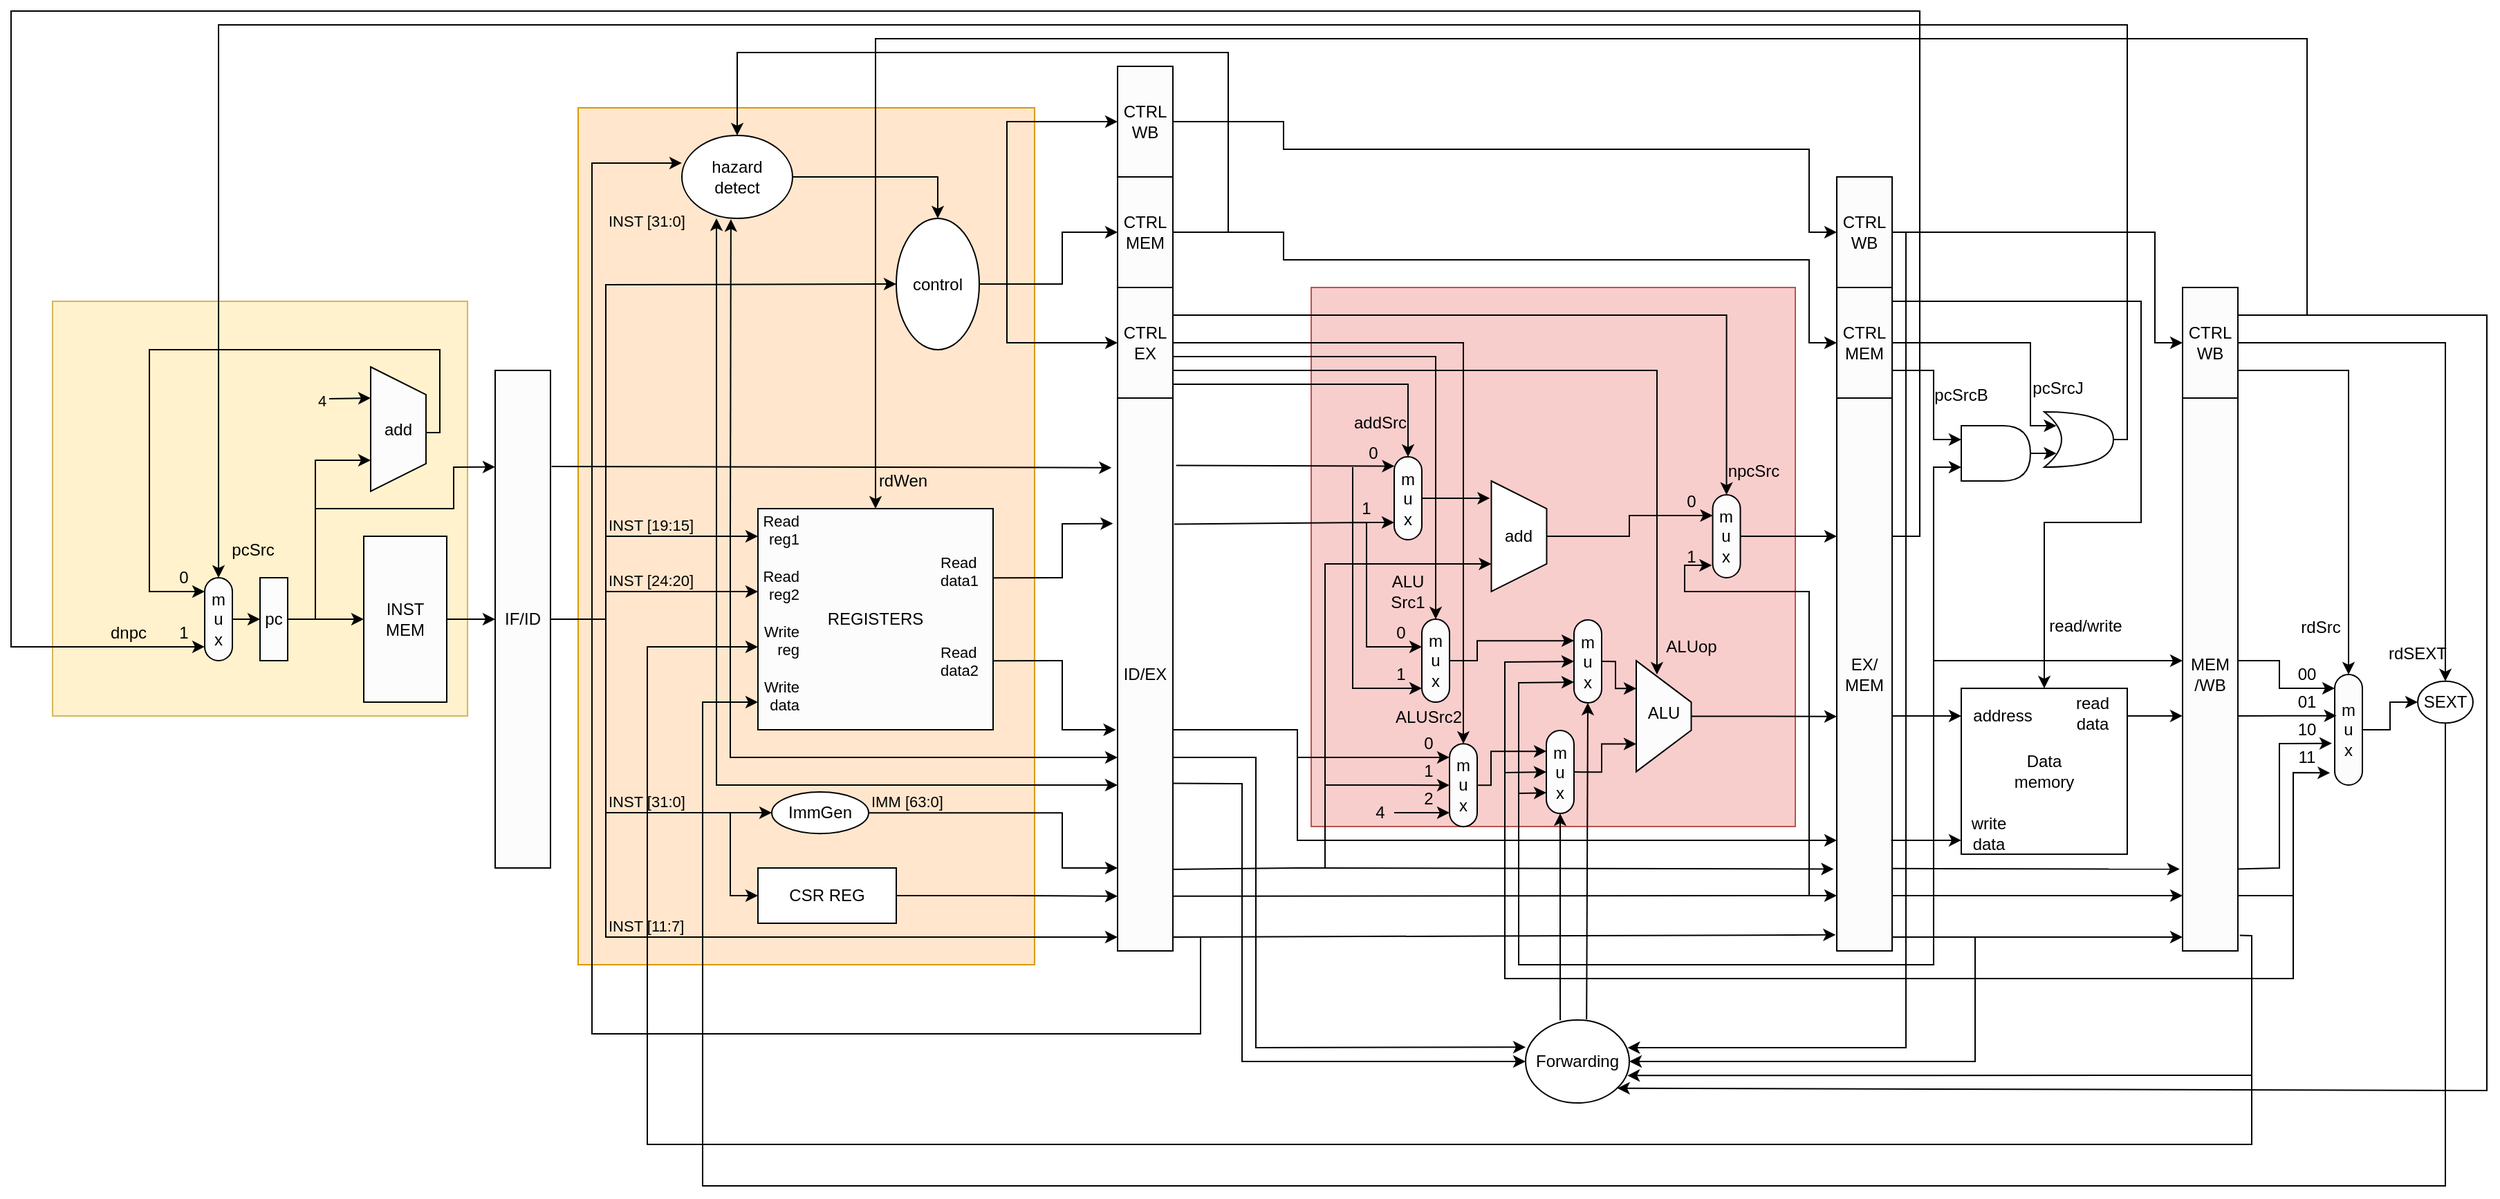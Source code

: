 <mxfile version="20.8.5" type="github">
  <diagram id="Gqjt-aGocySODWQNgcJ-" name="第 1 页">
    <mxGraphModel dx="1755" dy="888" grid="1" gridSize="10" guides="1" tooltips="1" connect="1" arrows="1" fold="1" page="1" pageScale="1" pageWidth="850" pageHeight="1100" math="0" shadow="0">
      <root>
        <mxCell id="0" />
        <mxCell id="1" parent="0" />
        <mxCell id="40hefYiHgV7QIJAYxkdW-283" value="" style="rounded=0;whiteSpace=wrap;html=1;fillColor=#ffe6cc;strokeColor=#d79b00;" parent="1" vertex="1">
          <mxGeometry x="270" y="210" width="330" height="620" as="geometry" />
        </mxCell>
        <mxCell id="40hefYiHgV7QIJAYxkdW-301" value="" style="rounded=0;whiteSpace=wrap;html=1;fillColor=#f8cecc;strokeColor=#b85450;" parent="1" vertex="1">
          <mxGeometry x="800" y="340" width="350" height="390" as="geometry" />
        </mxCell>
        <mxCell id="40hefYiHgV7QIJAYxkdW-13" value="" style="endArrow=classic;html=1;rounded=0;exitX=1.02;exitY=0.193;exitDx=0;exitDy=0;entryX=-0.109;entryY=0.126;entryDx=0;entryDy=0;entryPerimeter=0;exitPerimeter=0;jumpStyle=none;" parent="1" source="IhEL-Qv9K_QajIlyC7i--37" target="IhEL-Qv9K_QajIlyC7i--38" edge="1">
          <mxGeometry width="50" height="50" relative="1" as="geometry">
            <mxPoint x="940" y="620" as="sourcePoint" />
            <mxPoint x="990" y="570" as="targetPoint" />
          </mxGeometry>
        </mxCell>
        <mxCell id="40hefYiHgV7QIJAYxkdW-281" value="" style="rounded=0;whiteSpace=wrap;html=1;fillColor=#fff2cc;strokeColor=#d6b656;" parent="1" vertex="1">
          <mxGeometry x="-110" y="350" width="300" height="300" as="geometry" />
        </mxCell>
        <mxCell id="IhEL-Qv9K_QajIlyC7i--54" style="edgeStyle=none;rounded=0;jumpStyle=none;jumpSize=6;orthogonalLoop=1;jettySize=auto;html=1;exitX=1;exitY=0.5;exitDx=0;exitDy=0;fontColor=default;startArrow=none;startFill=0;sourcePerimeterSpacing=0;elbow=vertical;" parent="1" source="40hefYiHgV7QIJAYxkdW-65" target="IhEL-Qv9K_QajIlyC7i--27" edge="1">
          <mxGeometry relative="1" as="geometry">
            <mxPoint x="-190" y="580" as="sourcePoint" />
          </mxGeometry>
        </mxCell>
        <mxCell id="IhEL-Qv9K_QajIlyC7i--40" style="edgeStyle=none;rounded=0;jumpStyle=none;jumpSize=6;orthogonalLoop=1;jettySize=auto;html=1;exitX=1;exitY=0.5;exitDx=0;exitDy=0;entryX=0;entryY=0.5;entryDx=0;entryDy=0;fontColor=default;startArrow=none;startFill=0;sourcePerimeterSpacing=0;elbow=vertical;" parent="1" source="IhEL-Qv9K_QajIlyC7i--27" target="IhEL-Qv9K_QajIlyC7i--36" edge="1">
          <mxGeometry relative="1" as="geometry" />
        </mxCell>
        <mxCell id="IhEL-Qv9K_QajIlyC7i--27" value="pc" style="rounded=0;whiteSpace=wrap;html=1;labelBackgroundColor=none;fontColor=default;fillColor=#FCFCFC;" parent="1" vertex="1">
          <mxGeometry x="40" y="550" width="20" height="60" as="geometry" />
        </mxCell>
        <mxCell id="IhEL-Qv9K_QajIlyC7i--41" style="edgeStyle=none;rounded=0;jumpStyle=none;jumpSize=6;orthogonalLoop=1;jettySize=auto;html=1;exitX=1;exitY=0.5;exitDx=0;exitDy=0;entryX=0;entryY=0.5;entryDx=0;entryDy=0;fontColor=default;startArrow=none;startFill=0;sourcePerimeterSpacing=0;elbow=vertical;" parent="1" source="IhEL-Qv9K_QajIlyC7i--36" target="IhEL-Qv9K_QajIlyC7i--37" edge="1">
          <mxGeometry relative="1" as="geometry" />
        </mxCell>
        <mxCell id="IhEL-Qv9K_QajIlyC7i--36" value="INST MEM" style="rounded=0;whiteSpace=wrap;html=1;labelBackgroundColor=none;fontColor=default;fillColor=#FCFCFC;" parent="1" vertex="1">
          <mxGeometry x="115" y="520" width="60" height="120" as="geometry" />
        </mxCell>
        <mxCell id="IhEL-Qv9K_QajIlyC7i--37" value="IF/ID" style="rounded=0;whiteSpace=wrap;html=1;labelBackgroundColor=none;fontColor=default;fillColor=#FCFCFC;" parent="1" vertex="1">
          <mxGeometry x="210" y="400" width="40" height="360" as="geometry" />
        </mxCell>
        <mxCell id="IhEL-Qv9K_QajIlyC7i--38" value="ID/EX" style="rounded=0;whiteSpace=wrap;html=1;labelBackgroundColor=none;fontColor=default;fillColor=#FCFCFC;" parent="1" vertex="1">
          <mxGeometry x="660" y="420" width="40" height="400" as="geometry" />
        </mxCell>
        <mxCell id="IhEL-Qv9K_QajIlyC7i--42" value="" style="endArrow=classic;html=1;rounded=0;fontColor=default;sourcePerimeterSpacing=0;elbow=vertical;jumpStyle=none;jumpSize=6;entryX=0.75;entryY=1;entryDx=0;entryDy=0;" parent="1" target="IhEL-Qv9K_QajIlyC7i--52" edge="1">
          <mxGeometry width="50" height="50" relative="1" as="geometry">
            <mxPoint x="80" y="580" as="sourcePoint" />
            <mxPoint x="50" y="460" as="targetPoint" />
            <Array as="points">
              <mxPoint x="80" y="465" />
            </Array>
          </mxGeometry>
        </mxCell>
        <mxCell id="IhEL-Qv9K_QajIlyC7i--51" style="edgeStyle=none;rounded=0;jumpStyle=none;jumpSize=6;orthogonalLoop=1;jettySize=auto;html=1;fontColor=default;startArrow=none;startFill=0;sourcePerimeterSpacing=0;elbow=vertical;" parent="1" edge="1">
          <mxGeometry relative="1" as="geometry">
            <mxPoint y="560" as="targetPoint" />
            <mxPoint x="160" y="445" as="sourcePoint" />
            <Array as="points">
              <mxPoint x="170" y="445" />
              <mxPoint x="170" y="385" />
              <mxPoint x="-40" y="385" />
              <mxPoint x="-40" y="560" />
            </Array>
          </mxGeometry>
        </mxCell>
        <mxCell id="IhEL-Qv9K_QajIlyC7i--46" value="" style="endArrow=classic;html=1;rounded=0;fontColor=default;sourcePerimeterSpacing=0;elbow=vertical;jumpStyle=none;jumpSize=6;entryX=0.25;entryY=1;entryDx=0;entryDy=0;" parent="1" target="IhEL-Qv9K_QajIlyC7i--52" edge="1">
          <mxGeometry relative="1" as="geometry">
            <mxPoint x="90" y="420.5" as="sourcePoint" />
            <mxPoint x="120" y="412.5" as="targetPoint" />
          </mxGeometry>
        </mxCell>
        <mxCell id="IhEL-Qv9K_QajIlyC7i--48" value="4" style="edgeLabel;resizable=0;html=1;align=left;verticalAlign=bottom;labelBackgroundColor=none;sketch=0;fontColor=default;fillColor=#FCFCFC;" parent="IhEL-Qv9K_QajIlyC7i--46" connectable="0" vertex="1">
          <mxGeometry x="-1" relative="1" as="geometry">
            <mxPoint x="-10" y="10" as="offset" />
          </mxGeometry>
        </mxCell>
        <mxCell id="IhEL-Qv9K_QajIlyC7i--50" style="edgeStyle=none;rounded=0;jumpStyle=none;jumpSize=6;orthogonalLoop=1;jettySize=auto;html=1;exitX=0.5;exitY=0;exitDx=0;exitDy=0;fontColor=default;startArrow=none;startFill=0;sourcePerimeterSpacing=0;elbow=vertical;" parent="1" edge="1">
          <mxGeometry relative="1" as="geometry">
            <mxPoint x="147.5" y="437.5" as="sourcePoint" />
            <mxPoint x="147.5" y="437.5" as="targetPoint" />
          </mxGeometry>
        </mxCell>
        <mxCell id="IhEL-Qv9K_QajIlyC7i--52" value="" style="shape=trapezoid;perimeter=trapezoidPerimeter;whiteSpace=wrap;html=1;fixedSize=1;labelBackgroundColor=none;sketch=0;fontColor=default;fillColor=#FCFCFC;rotation=90;" parent="1" vertex="1">
          <mxGeometry x="95" y="422.5" width="90" height="40" as="geometry" />
        </mxCell>
        <mxCell id="IhEL-Qv9K_QajIlyC7i--56" value="REGISTERS" style="rounded=0;whiteSpace=wrap;html=1;labelBackgroundColor=none;sketch=0;fontColor=default;fillColor=#FCFCFC;" parent="1" vertex="1">
          <mxGeometry x="400" y="500" width="170" height="160" as="geometry" />
        </mxCell>
        <mxCell id="IhEL-Qv9K_QajIlyC7i--59" value="" style="endArrow=classic;html=1;rounded=0;fontColor=default;sourcePerimeterSpacing=0;elbow=vertical;jumpStyle=none;jumpSize=6;" parent="1" edge="1">
          <mxGeometry relative="1" as="geometry">
            <mxPoint x="290" y="520" as="sourcePoint" />
            <mxPoint x="400" y="520" as="targetPoint" />
          </mxGeometry>
        </mxCell>
        <mxCell id="IhEL-Qv9K_QajIlyC7i--61" value="INST [19:15]" style="edgeLabel;resizable=0;html=1;align=left;verticalAlign=bottom;labelBackgroundColor=none;sketch=0;fontColor=default;fillColor=#FCFCFC;" parent="IhEL-Qv9K_QajIlyC7i--59" connectable="0" vertex="1">
          <mxGeometry x="-1" relative="1" as="geometry" />
        </mxCell>
        <mxCell id="IhEL-Qv9K_QajIlyC7i--62" value="Read&lt;br&gt;reg1" style="edgeLabel;resizable=0;html=1;align=right;verticalAlign=bottom;labelBackgroundColor=none;sketch=0;fontColor=default;fillColor=#FCFCFC;" parent="IhEL-Qv9K_QajIlyC7i--59" connectable="0" vertex="1">
          <mxGeometry x="1" relative="1" as="geometry">
            <mxPoint x="30" y="10" as="offset" />
          </mxGeometry>
        </mxCell>
        <mxCell id="IhEL-Qv9K_QajIlyC7i--91" value="INST [31:0]" style="edgeLabel;resizable=0;html=1;align=left;verticalAlign=bottom;labelBackgroundColor=none;sketch=0;fontColor=default;fillColor=#FCFCFC;" parent="IhEL-Qv9K_QajIlyC7i--59" connectable="0" vertex="1">
          <mxGeometry x="-1" relative="1" as="geometry">
            <mxPoint y="-220" as="offset" />
          </mxGeometry>
        </mxCell>
        <mxCell id="40hefYiHgV7QIJAYxkdW-6" value="INST [31:0]" style="edgeLabel;resizable=0;html=1;align=left;verticalAlign=bottom;labelBackgroundColor=none;sketch=0;fontColor=default;fillColor=#FCFCFC;" parent="IhEL-Qv9K_QajIlyC7i--59" connectable="0" vertex="1">
          <mxGeometry x="-1" relative="1" as="geometry">
            <mxPoint y="200" as="offset" />
          </mxGeometry>
        </mxCell>
        <mxCell id="40hefYiHgV7QIJAYxkdW-8" value="IMM [63:0]" style="edgeLabel;resizable=0;html=1;align=left;verticalAlign=bottom;labelBackgroundColor=none;sketch=0;fontColor=default;fillColor=#FCFCFC;" parent="IhEL-Qv9K_QajIlyC7i--59" connectable="0" vertex="1">
          <mxGeometry x="-1" relative="1" as="geometry">
            <mxPoint x="190" y="200" as="offset" />
          </mxGeometry>
        </mxCell>
        <mxCell id="40hefYiHgV7QIJAYxkdW-70" value="INST [11:7]" style="edgeLabel;resizable=0;html=1;align=left;verticalAlign=bottom;labelBackgroundColor=none;sketch=0;fontColor=default;fillColor=#FCFCFC;" parent="IhEL-Qv9K_QajIlyC7i--59" connectable="0" vertex="1">
          <mxGeometry x="-1" relative="1" as="geometry">
            <mxPoint y="290" as="offset" />
          </mxGeometry>
        </mxCell>
        <mxCell id="IhEL-Qv9K_QajIlyC7i--63" value="" style="endArrow=classic;html=1;rounded=0;fontColor=default;sourcePerimeterSpacing=0;elbow=vertical;jumpStyle=none;jumpSize=6;" parent="1" edge="1">
          <mxGeometry relative="1" as="geometry">
            <mxPoint x="290" y="560" as="sourcePoint" />
            <mxPoint x="400" y="560" as="targetPoint" />
          </mxGeometry>
        </mxCell>
        <mxCell id="IhEL-Qv9K_QajIlyC7i--65" value="INST [24:20]" style="edgeLabel;resizable=0;html=1;align=left;verticalAlign=bottom;labelBackgroundColor=none;sketch=0;fontColor=default;fillColor=#FCFCFC;" parent="IhEL-Qv9K_QajIlyC7i--63" connectable="0" vertex="1">
          <mxGeometry x="-1" relative="1" as="geometry" />
        </mxCell>
        <mxCell id="IhEL-Qv9K_QajIlyC7i--66" value="Read&lt;br&gt;reg2" style="edgeLabel;resizable=0;html=1;align=right;verticalAlign=bottom;labelBackgroundColor=none;sketch=0;fontColor=default;fillColor=#FCFCFC;" parent="IhEL-Qv9K_QajIlyC7i--63" connectable="0" vertex="1">
          <mxGeometry x="1" relative="1" as="geometry">
            <mxPoint x="30" y="10" as="offset" />
          </mxGeometry>
        </mxCell>
        <mxCell id="40hefYiHgV7QIJAYxkdW-58" value="Write&lt;br&gt;data" style="edgeLabel;resizable=0;html=1;align=right;verticalAlign=bottom;labelBackgroundColor=none;sketch=0;fontColor=default;fillColor=#FCFCFC;" parent="IhEL-Qv9K_QajIlyC7i--63" connectable="0" vertex="1">
          <mxGeometry x="1" relative="1" as="geometry">
            <mxPoint x="30" y="90" as="offset" />
          </mxGeometry>
        </mxCell>
        <mxCell id="40hefYiHgV7QIJAYxkdW-59" value="Write&lt;br&gt;reg" style="edgeLabel;resizable=0;html=1;align=right;verticalAlign=bottom;labelBackgroundColor=none;sketch=0;fontColor=default;fillColor=#FCFCFC;" parent="IhEL-Qv9K_QajIlyC7i--63" connectable="0" vertex="1">
          <mxGeometry x="1" relative="1" as="geometry">
            <mxPoint x="30" y="50" as="offset" />
          </mxGeometry>
        </mxCell>
        <mxCell id="IhEL-Qv9K_QajIlyC7i--75" value="" style="endArrow=classic;html=1;rounded=0;fontColor=default;sourcePerimeterSpacing=0;elbow=vertical;jumpStyle=none;jumpSize=6;entryX=-0.083;entryY=0.227;entryDx=0;entryDy=0;exitX=1;exitY=0.313;exitDx=0;exitDy=0;exitPerimeter=0;entryPerimeter=0;" parent="1" target="IhEL-Qv9K_QajIlyC7i--38" edge="1" source="IhEL-Qv9K_QajIlyC7i--56">
          <mxGeometry relative="1" as="geometry">
            <mxPoint x="690" y="550" as="sourcePoint" />
            <mxPoint x="740" y="550" as="targetPoint" />
            <Array as="points">
              <mxPoint x="620" y="550" />
              <mxPoint x="620" y="511" />
            </Array>
          </mxGeometry>
        </mxCell>
        <mxCell id="IhEL-Qv9K_QajIlyC7i--77" value="Read&lt;br&gt;data1" style="edgeLabel;resizable=0;html=1;align=left;verticalAlign=bottom;labelBackgroundColor=none;sketch=0;fontColor=default;fillColor=#FCFCFC;" parent="IhEL-Qv9K_QajIlyC7i--75" connectable="0" vertex="1">
          <mxGeometry x="-1" relative="1" as="geometry">
            <mxPoint x="-40" y="10" as="offset" />
          </mxGeometry>
        </mxCell>
        <mxCell id="IhEL-Qv9K_QajIlyC7i--79" value="" style="endArrow=classic;html=1;rounded=0;fontColor=default;sourcePerimeterSpacing=0;elbow=vertical;jumpStyle=none;jumpSize=6;entryX=-0.03;entryY=0.6;entryDx=0;entryDy=0;entryPerimeter=0;exitX=1;exitY=0.688;exitDx=0;exitDy=0;exitPerimeter=0;" parent="1" target="IhEL-Qv9K_QajIlyC7i--38" edge="1" source="IhEL-Qv9K_QajIlyC7i--56">
          <mxGeometry relative="1" as="geometry">
            <mxPoint x="630" y="610" as="sourcePoint" />
            <mxPoint x="740" y="610" as="targetPoint" />
            <Array as="points">
              <mxPoint x="620" y="610" />
              <mxPoint x="620" y="660" />
            </Array>
          </mxGeometry>
        </mxCell>
        <mxCell id="IhEL-Qv9K_QajIlyC7i--81" value="Read&lt;br&gt;data2" style="edgeLabel;resizable=0;html=1;align=left;verticalAlign=bottom;labelBackgroundColor=none;sketch=0;fontColor=default;fillColor=#FCFCFC;" parent="IhEL-Qv9K_QajIlyC7i--79" connectable="0" vertex="1">
          <mxGeometry x="-1" relative="1" as="geometry">
            <mxPoint x="-40" y="15" as="offset" />
          </mxGeometry>
        </mxCell>
        <mxCell id="IhEL-Qv9K_QajIlyC7i--85" value="" style="endArrow=none;html=1;rounded=0;fontColor=default;sourcePerimeterSpacing=0;elbow=vertical;jumpStyle=none;jumpSize=6;exitX=1;exitY=0.5;exitDx=0;exitDy=0;" parent="1" source="IhEL-Qv9K_QajIlyC7i--37" edge="1">
          <mxGeometry width="50" height="50" relative="1" as="geometry">
            <mxPoint x="460" y="580" as="sourcePoint" />
            <mxPoint x="290" y="580" as="targetPoint" />
          </mxGeometry>
        </mxCell>
        <mxCell id="IhEL-Qv9K_QajIlyC7i--86" value="" style="endArrow=classic;html=1;rounded=0;fontColor=default;sourcePerimeterSpacing=0;elbow=vertical;jumpStyle=none;jumpSize=6;entryX=0;entryY=0.5;entryDx=0;entryDy=0;" parent="1" target="40hefYiHgV7QIJAYxkdW-4" edge="1">
          <mxGeometry width="50" height="50" relative="1" as="geometry">
            <mxPoint x="290" y="580" as="sourcePoint" />
            <mxPoint x="500" y="380" as="targetPoint" />
            <Array as="points">
              <mxPoint x="290" y="338" />
            </Array>
          </mxGeometry>
        </mxCell>
        <mxCell id="IhEL-Qv9K_QajIlyC7i--87" value="" style="endArrow=classic;html=1;rounded=0;fontColor=default;sourcePerimeterSpacing=0;elbow=vertical;jumpStyle=none;jumpSize=6;" parent="1" edge="1">
          <mxGeometry width="50" height="50" relative="1" as="geometry">
            <mxPoint x="290" y="580" as="sourcePoint" />
            <mxPoint x="410" y="720" as="targetPoint" />
            <Array as="points">
              <mxPoint x="290" y="720" />
            </Array>
          </mxGeometry>
        </mxCell>
        <mxCell id="40hefYiHgV7QIJAYxkdW-75" style="edgeStyle=orthogonalEdgeStyle;rounded=0;orthogonalLoop=1;jettySize=auto;html=1;exitX=1;exitY=0.5;exitDx=0;exitDy=0;entryX=0;entryY=0.5;entryDx=0;entryDy=0;" parent="1" source="IhEL-Qv9K_QajIlyC7i--92" target="40hefYiHgV7QIJAYxkdW-71" edge="1">
          <mxGeometry relative="1" as="geometry">
            <Array as="points">
              <mxPoint x="780" y="320" />
              <mxPoint x="1160" y="320" />
              <mxPoint x="1160" y="380" />
            </Array>
          </mxGeometry>
        </mxCell>
        <mxCell id="IhEL-Qv9K_QajIlyC7i--92" value="CTRL&lt;br&gt;MEM" style="rounded=0;whiteSpace=wrap;html=1;labelBackgroundColor=none;sketch=0;fontColor=default;fillColor=#FCFCFC;" parent="1" vertex="1">
          <mxGeometry x="660" y="260" width="40" height="80" as="geometry" />
        </mxCell>
        <mxCell id="40hefYiHgV7QIJAYxkdW-74" style="edgeStyle=orthogonalEdgeStyle;rounded=0;orthogonalLoop=1;jettySize=auto;html=1;exitX=1;exitY=0.5;exitDx=0;exitDy=0;entryX=0;entryY=0.5;entryDx=0;entryDy=0;" parent="1" source="IhEL-Qv9K_QajIlyC7i--93" target="40hefYiHgV7QIJAYxkdW-72" edge="1">
          <mxGeometry relative="1" as="geometry">
            <Array as="points">
              <mxPoint x="780" y="240" />
              <mxPoint x="1160" y="240" />
              <mxPoint x="1160" y="300" />
            </Array>
          </mxGeometry>
        </mxCell>
        <mxCell id="IhEL-Qv9K_QajIlyC7i--93" value="CTRL&lt;br&gt;WB" style="rounded=0;whiteSpace=wrap;html=1;labelBackgroundColor=none;sketch=0;fontColor=default;fillColor=#FCFCFC;" parent="1" vertex="1">
          <mxGeometry x="660" y="180" width="40" height="80" as="geometry" />
        </mxCell>
        <mxCell id="40hefYiHgV7QIJAYxkdW-96" style="edgeStyle=orthogonalEdgeStyle;rounded=0;orthogonalLoop=1;jettySize=auto;html=1;exitX=1;exitY=0.25;exitDx=0;exitDy=0;entryX=0.5;entryY=0;entryDx=0;entryDy=0;" parent="1" source="IhEL-Qv9K_QajIlyC7i--94" target="40hefYiHgV7QIJAYxkdW-47" edge="1">
          <mxGeometry relative="1" as="geometry">
            <Array as="points">
              <mxPoint x="700" y="410" />
              <mxPoint x="870" y="410" />
            </Array>
          </mxGeometry>
        </mxCell>
        <mxCell id="40hefYiHgV7QIJAYxkdW-97" style="edgeStyle=orthogonalEdgeStyle;rounded=0;orthogonalLoop=1;jettySize=auto;html=1;exitX=1;exitY=0.5;exitDx=0;exitDy=0;entryX=0.5;entryY=0;entryDx=0;entryDy=0;" parent="1" source="IhEL-Qv9K_QajIlyC7i--94" target="40hefYiHgV7QIJAYxkdW-48" edge="1">
          <mxGeometry relative="1" as="geometry">
            <Array as="points">
              <mxPoint x="910" y="380" />
            </Array>
          </mxGeometry>
        </mxCell>
        <mxCell id="40hefYiHgV7QIJAYxkdW-98" style="edgeStyle=orthogonalEdgeStyle;rounded=0;orthogonalLoop=1;jettySize=auto;html=1;exitX=1;exitY=0.75;exitDx=0;exitDy=0;entryX=0.124;entryY=0.623;entryDx=0;entryDy=0;entryPerimeter=0;" parent="1" source="IhEL-Qv9K_QajIlyC7i--94" target="40hefYiHgV7QIJAYxkdW-11" edge="1">
          <mxGeometry relative="1" as="geometry">
            <Array as="points">
              <mxPoint x="1050" y="400" />
            </Array>
            <mxPoint x="1050" y="580" as="targetPoint" />
          </mxGeometry>
        </mxCell>
        <mxCell id="40hefYiHgV7QIJAYxkdW-230" style="edgeStyle=orthogonalEdgeStyle;rounded=0;orthogonalLoop=1;jettySize=auto;html=1;exitX=1;exitY=0.25;exitDx=0;exitDy=0;entryX=0.5;entryY=0;entryDx=0;entryDy=0;startArrow=none;startFill=0;" parent="1" source="IhEL-Qv9K_QajIlyC7i--94" target="40hefYiHgV7QIJAYxkdW-219" edge="1">
          <mxGeometry relative="1" as="geometry">
            <Array as="points">
              <mxPoint x="700" y="390" />
              <mxPoint x="890" y="390" />
            </Array>
          </mxGeometry>
        </mxCell>
        <mxCell id="OQWN7JxPHkOawuQ5Crrb-25" style="edgeStyle=orthogonalEdgeStyle;rounded=0;orthogonalLoop=1;jettySize=auto;html=1;exitX=1;exitY=0.25;exitDx=0;exitDy=0;entryX=0.5;entryY=0;entryDx=0;entryDy=0;" edge="1" parent="1" source="IhEL-Qv9K_QajIlyC7i--94" target="OQWN7JxPHkOawuQ5Crrb-19">
          <mxGeometry relative="1" as="geometry" />
        </mxCell>
        <mxCell id="IhEL-Qv9K_QajIlyC7i--94" value="CTRL&lt;br&gt;EX" style="rounded=0;whiteSpace=wrap;html=1;labelBackgroundColor=none;sketch=0;fontColor=default;fillColor=#FCFCFC;" parent="1" vertex="1">
          <mxGeometry x="660" y="340" width="40" height="80" as="geometry" />
        </mxCell>
        <mxCell id="40hefYiHgV7QIJAYxkdW-1" value="add" style="text;strokeColor=none;align=center;fillColor=none;html=1;verticalAlign=middle;whiteSpace=wrap;rounded=0;" parent="1" vertex="1">
          <mxGeometry x="110" y="427.5" width="60" height="30" as="geometry" />
        </mxCell>
        <mxCell id="40hefYiHgV7QIJAYxkdW-2" value="" style="endArrow=classic;html=1;rounded=0;entryX=0;entryY=0.194;entryDx=0;entryDy=0;entryPerimeter=0;" parent="1" target="IhEL-Qv9K_QajIlyC7i--37" edge="1">
          <mxGeometry width="50" height="50" relative="1" as="geometry">
            <mxPoint x="80" y="500" as="sourcePoint" />
            <mxPoint x="190" y="460" as="targetPoint" />
            <Array as="points">
              <mxPoint x="180" y="500" />
              <mxPoint x="180" y="470" />
            </Array>
          </mxGeometry>
        </mxCell>
        <mxCell id="40hefYiHgV7QIJAYxkdW-81" style="edgeStyle=orthogonalEdgeStyle;rounded=0;orthogonalLoop=1;jettySize=auto;html=1;exitX=1;exitY=0.5;exitDx=0;exitDy=0;entryX=0;entryY=0.5;entryDx=0;entryDy=0;" parent="1" source="40hefYiHgV7QIJAYxkdW-4" target="IhEL-Qv9K_QajIlyC7i--92" edge="1">
          <mxGeometry relative="1" as="geometry">
            <Array as="points">
              <mxPoint x="620" y="337" />
              <mxPoint x="620" y="300" />
            </Array>
          </mxGeometry>
        </mxCell>
        <mxCell id="OQWN7JxPHkOawuQ5Crrb-59" style="edgeStyle=orthogonalEdgeStyle;rounded=0;orthogonalLoop=1;jettySize=auto;html=1;exitX=1;exitY=0.5;exitDx=0;exitDy=0;entryX=0;entryY=0.5;entryDx=0;entryDy=0;" edge="1" parent="1" source="40hefYiHgV7QIJAYxkdW-4" target="IhEL-Qv9K_QajIlyC7i--93">
          <mxGeometry relative="1" as="geometry">
            <Array as="points">
              <mxPoint x="580" y="337" />
              <mxPoint x="580" y="220" />
            </Array>
          </mxGeometry>
        </mxCell>
        <mxCell id="OQWN7JxPHkOawuQ5Crrb-60" style="edgeStyle=orthogonalEdgeStyle;rounded=0;orthogonalLoop=1;jettySize=auto;html=1;exitX=1;exitY=0.5;exitDx=0;exitDy=0;entryX=0;entryY=0.5;entryDx=0;entryDy=0;" edge="1" parent="1" source="40hefYiHgV7QIJAYxkdW-4" target="IhEL-Qv9K_QajIlyC7i--94">
          <mxGeometry relative="1" as="geometry">
            <Array as="points">
              <mxPoint x="580" y="337" />
              <mxPoint x="580" y="380" />
            </Array>
          </mxGeometry>
        </mxCell>
        <mxCell id="40hefYiHgV7QIJAYxkdW-4" value="control" style="ellipse;whiteSpace=wrap;html=1;" parent="1" vertex="1">
          <mxGeometry x="500" y="290" width="60" height="95" as="geometry" />
        </mxCell>
        <mxCell id="40hefYiHgV7QIJAYxkdW-78" style="edgeStyle=orthogonalEdgeStyle;rounded=0;orthogonalLoop=1;jettySize=auto;html=1;exitX=1;exitY=0.5;exitDx=0;exitDy=0;" parent="1" source="40hefYiHgV7QIJAYxkdW-5" edge="1">
          <mxGeometry relative="1" as="geometry">
            <mxPoint x="660" y="760" as="targetPoint" />
            <Array as="points">
              <mxPoint x="620" y="720" />
              <mxPoint x="620" y="760" />
            </Array>
          </mxGeometry>
        </mxCell>
        <mxCell id="40hefYiHgV7QIJAYxkdW-5" value="ImmGen" style="ellipse;whiteSpace=wrap;html=1;" parent="1" vertex="1">
          <mxGeometry x="410" y="705.06" width="70" height="30.04" as="geometry" />
        </mxCell>
        <mxCell id="40hefYiHgV7QIJAYxkdW-14" value="" style="endArrow=classic;html=1;rounded=0;entryX=0.012;entryY=0.112;entryDx=0;entryDy=0;entryPerimeter=0;exitX=1.059;exitY=0.122;exitDx=0;exitDy=0;exitPerimeter=0;" parent="1" target="40hefYiHgV7QIJAYxkdW-47" edge="1" source="IhEL-Qv9K_QajIlyC7i--38">
          <mxGeometry width="50" height="50" relative="1" as="geometry">
            <mxPoint x="780" y="470" as="sourcePoint" />
            <mxPoint x="840" y="470" as="targetPoint" />
            <Array as="points" />
          </mxGeometry>
        </mxCell>
        <mxCell id="40hefYiHgV7QIJAYxkdW-23" style="edgeStyle=orthogonalEdgeStyle;rounded=0;orthogonalLoop=1;jettySize=auto;html=1;exitX=1;exitY=0.5;exitDx=0;exitDy=0;entryX=0.156;entryY=1.026;entryDx=0;entryDy=0;entryPerimeter=0;" parent="1" source="40hefYiHgV7QIJAYxkdW-47" target="40hefYiHgV7QIJAYxkdW-66" edge="1">
          <mxGeometry relative="1" as="geometry">
            <mxPoint x="890" y="530" as="targetPoint" />
            <mxPoint x="860" y="457.5" as="sourcePoint" />
          </mxGeometry>
        </mxCell>
        <mxCell id="40hefYiHgV7QIJAYxkdW-17" value="" style="endArrow=classic;html=1;rounded=0;fontColor=default;sourcePerimeterSpacing=0;elbow=vertical;jumpStyle=none;jumpSize=6;entryX=0;entryY=0.333;entryDx=0;entryDy=0;exitX=1.023;exitY=0.228;exitDx=0;exitDy=0;entryPerimeter=0;exitPerimeter=0;" parent="1" source="IhEL-Qv9K_QajIlyC7i--38" target="40hefYiHgV7QIJAYxkdW-219" edge="1">
          <mxGeometry relative="1" as="geometry">
            <mxPoint x="790" y="550" as="sourcePoint" />
            <mxPoint x="910.0" y="530.0" as="targetPoint" />
            <Array as="points">
              <mxPoint x="840" y="510" />
              <mxPoint x="840" y="600" />
            </Array>
          </mxGeometry>
        </mxCell>
        <mxCell id="40hefYiHgV7QIJAYxkdW-25" value="" style="endArrow=classic;html=1;rounded=0;entryX=0;entryY=0.165;entryDx=0;entryDy=0;entryPerimeter=0;exitX=1.003;exitY=0.6;exitDx=0;exitDy=0;exitPerimeter=0;" parent="1" target="40hefYiHgV7QIJAYxkdW-48" edge="1" source="IhEL-Qv9K_QajIlyC7i--38">
          <mxGeometry width="50" height="50" relative="1" as="geometry">
            <mxPoint x="780" y="680" as="sourcePoint" />
            <mxPoint x="830" y="650" as="targetPoint" />
            <Array as="points">
              <mxPoint x="790" y="660" />
              <mxPoint x="790" y="680" />
            </Array>
          </mxGeometry>
        </mxCell>
        <mxCell id="40hefYiHgV7QIJAYxkdW-26" value="" style="endArrow=classic;html=1;rounded=0;entryX=0;entryY=0.5;entryDx=0;entryDy=0;" parent="1" target="40hefYiHgV7QIJAYxkdW-48" edge="1">
          <mxGeometry width="50" height="50" relative="1" as="geometry">
            <mxPoint x="810" y="700" as="sourcePoint" />
            <mxPoint x="880" y="650" as="targetPoint" />
            <Array as="points" />
          </mxGeometry>
        </mxCell>
        <mxCell id="40hefYiHgV7QIJAYxkdW-30" value="EX/&lt;br&gt;MEM" style="rounded=0;whiteSpace=wrap;html=1;labelBackgroundColor=none;fontColor=default;fillColor=#FCFCFC;" parent="1" vertex="1">
          <mxGeometry x="1180" y="420" width="40" height="400" as="geometry" />
        </mxCell>
        <mxCell id="40hefYiHgV7QIJAYxkdW-35" value="" style="endArrow=classic;html=1;rounded=0;exitX=1;exitY=0.722;exitDx=0;exitDy=0;exitPerimeter=0;" parent="1" edge="1">
          <mxGeometry width="50" height="50" relative="1" as="geometry">
            <mxPoint x="1220" y="649.96" as="sourcePoint" />
            <mxPoint x="1270" y="650.04" as="targetPoint" />
          </mxGeometry>
        </mxCell>
        <mxCell id="40hefYiHgV7QIJAYxkdW-38" value="" style="endArrow=classic;html=1;rounded=0;entryX=0;entryY=0.8;entryDx=0;entryDy=0;entryPerimeter=0;" parent="1" target="40hefYiHgV7QIJAYxkdW-30" edge="1">
          <mxGeometry width="50" height="50" relative="1" as="geometry">
            <mxPoint x="790" y="680" as="sourcePoint" />
            <mxPoint x="980" y="730" as="targetPoint" />
            <Array as="points">
              <mxPoint x="790" y="740" />
              <mxPoint x="960" y="740" />
              <mxPoint x="1110" y="740" />
            </Array>
          </mxGeometry>
        </mxCell>
        <mxCell id="40hefYiHgV7QIJAYxkdW-39" value="" style="endArrow=classic;html=1;rounded=0;exitX=0.982;exitY=0.8;exitDx=0;exitDy=0;exitPerimeter=0;entryX=0.167;entryY=0.665;entryDx=0;entryDy=0;entryPerimeter=0;" parent="1" source="40hefYiHgV7QIJAYxkdW-30" target="40hefYiHgV7QIJAYxkdW-40" edge="1">
          <mxGeometry width="50" height="50" relative="1" as="geometry">
            <mxPoint x="1220" y="729.88" as="sourcePoint" />
            <mxPoint x="1270" y="730.04" as="targetPoint" />
          </mxGeometry>
        </mxCell>
        <mxCell id="40hefYiHgV7QIJAYxkdW-41" value="MEM&lt;br&gt;/WB" style="rounded=0;whiteSpace=wrap;html=1;labelBackgroundColor=none;fontColor=default;fillColor=#FCFCFC;" parent="1" vertex="1">
          <mxGeometry x="1430" y="420" width="40" height="400" as="geometry" />
        </mxCell>
        <mxCell id="40hefYiHgV7QIJAYxkdW-43" value="" style="endArrow=classic;html=1;rounded=0;entryX=0;entryY=0.722;entryDx=0;entryDy=0;entryPerimeter=0;" parent="1" edge="1">
          <mxGeometry width="50" height="50" relative="1" as="geometry">
            <mxPoint x="1390" y="650.04" as="sourcePoint" />
            <mxPoint x="1430" y="649.96" as="targetPoint" />
          </mxGeometry>
        </mxCell>
        <mxCell id="40hefYiHgV7QIJAYxkdW-44" value="" style="endArrow=classic;html=1;rounded=0;entryX=0;entryY=0.611;entryDx=0;entryDy=0;entryPerimeter=0;" parent="1" edge="1">
          <mxGeometry width="50" height="50" relative="1" as="geometry">
            <mxPoint x="1250" y="650" as="sourcePoint" />
            <mxPoint x="1430" y="610" as="targetPoint" />
            <Array as="points">
              <mxPoint x="1250" y="610" />
            </Array>
          </mxGeometry>
        </mxCell>
        <mxCell id="40hefYiHgV7QIJAYxkdW-53" style="edgeStyle=orthogonalEdgeStyle;rounded=0;orthogonalLoop=1;jettySize=auto;html=1;exitX=1;exitY=0.5;exitDx=0;exitDy=0;" parent="1" source="40hefYiHgV7QIJAYxkdW-250" edge="1">
          <mxGeometry relative="1" as="geometry">
            <mxPoint x="400" y="640" as="targetPoint" />
            <Array as="points">
              <mxPoint x="1620" y="640" />
              <mxPoint x="1620" y="990" />
              <mxPoint x="360" y="990" />
              <mxPoint x="360" y="640" />
            </Array>
          </mxGeometry>
        </mxCell>
        <mxCell id="40hefYiHgV7QIJAYxkdW-251" style="edgeStyle=orthogonalEdgeStyle;rounded=0;orthogonalLoop=1;jettySize=auto;html=1;exitX=1;exitY=0.5;exitDx=0;exitDy=0;entryX=0;entryY=0.5;entryDx=0;entryDy=0;startArrow=none;startFill=0;" parent="1" source="40hefYiHgV7QIJAYxkdW-46" target="40hefYiHgV7QIJAYxkdW-250" edge="1">
          <mxGeometry relative="1" as="geometry" />
        </mxCell>
        <mxCell id="40hefYiHgV7QIJAYxkdW-46" value="m&lt;br&gt;u&lt;br&gt;x" style="rounded=1;whiteSpace=wrap;html=1;labelBackgroundColor=none;fontColor=default;fillColor=#FCFCFC;arcSize=50;rotation=0;verticalAlign=middle;" parent="1" vertex="1">
          <mxGeometry x="1540" y="620" width="20" height="80" as="geometry" />
        </mxCell>
        <mxCell id="40hefYiHgV7QIJAYxkdW-47" value="m&lt;br&gt;u&lt;br&gt;x" style="rounded=1;whiteSpace=wrap;html=1;labelBackgroundColor=none;fontColor=default;fillColor=#FCFCFC;arcSize=50;rotation=0;verticalAlign=middle;" parent="1" vertex="1">
          <mxGeometry x="860" y="462.5" width="20" height="60" as="geometry" />
        </mxCell>
        <mxCell id="OQWN7JxPHkOawuQ5Crrb-61" style="edgeStyle=orthogonalEdgeStyle;rounded=0;orthogonalLoop=1;jettySize=auto;html=1;exitX=1;exitY=0.5;exitDx=0;exitDy=0;entryX=0;entryY=0.25;entryDx=0;entryDy=0;" edge="1" parent="1" source="40hefYiHgV7QIJAYxkdW-48" target="OQWN7JxPHkOawuQ5Crrb-37">
          <mxGeometry relative="1" as="geometry">
            <Array as="points">
              <mxPoint x="930" y="700" />
              <mxPoint x="930" y="676" />
            </Array>
          </mxGeometry>
        </mxCell>
        <mxCell id="40hefYiHgV7QIJAYxkdW-48" value="m&lt;br&gt;u&lt;br&gt;x" style="rounded=1;whiteSpace=wrap;html=1;labelBackgroundColor=none;fontColor=default;fillColor=#FCFCFC;arcSize=50;rotation=0;verticalAlign=middle;" parent="1" vertex="1">
          <mxGeometry x="900" y="670.08" width="20" height="60" as="geometry" />
        </mxCell>
        <mxCell id="40hefYiHgV7QIJAYxkdW-51" value="" style="endArrow=classic;html=1;rounded=0;exitX=1;exitY=0.611;exitDx=0;exitDy=0;exitPerimeter=0;" parent="1" edge="1">
          <mxGeometry width="50" height="50" relative="1" as="geometry">
            <mxPoint x="1470" y="609.96" as="sourcePoint" />
            <mxPoint x="1540" y="630" as="targetPoint" />
            <Array as="points">
              <mxPoint x="1500" y="610" />
              <mxPoint x="1500" y="630" />
            </Array>
          </mxGeometry>
        </mxCell>
        <mxCell id="40hefYiHgV7QIJAYxkdW-52" value="" style="endArrow=classic;html=1;rounded=0;entryX=0.067;entryY=0.373;entryDx=0;entryDy=0;entryPerimeter=0;" parent="1" target="40hefYiHgV7QIJAYxkdW-46" edge="1">
          <mxGeometry width="50" height="50" relative="1" as="geometry">
            <mxPoint x="1470" y="650" as="sourcePoint" />
            <mxPoint x="1420" y="570" as="targetPoint" />
          </mxGeometry>
        </mxCell>
        <mxCell id="40hefYiHgV7QIJAYxkdW-54" value="" style="endArrow=classic;html=1;rounded=0;" parent="1" edge="1">
          <mxGeometry width="50" height="50" relative="1" as="geometry">
            <mxPoint x="290" y="720" as="sourcePoint" />
            <mxPoint x="660" y="810" as="targetPoint" />
            <Array as="points">
              <mxPoint x="290" y="810" />
            </Array>
          </mxGeometry>
        </mxCell>
        <mxCell id="40hefYiHgV7QIJAYxkdW-55" value="" style="endArrow=classic;html=1;rounded=0;exitX=1;exitY=0.975;exitDx=0;exitDy=0;exitPerimeter=0;entryX=-0.021;entryY=0.971;entryDx=0;entryDy=0;entryPerimeter=0;" parent="1" source="IhEL-Qv9K_QajIlyC7i--38" edge="1" target="40hefYiHgV7QIJAYxkdW-30">
          <mxGeometry width="50" height="50" relative="1" as="geometry">
            <mxPoint x="790" y="770" as="sourcePoint" />
            <mxPoint x="1180" y="770" as="targetPoint" />
          </mxGeometry>
        </mxCell>
        <mxCell id="40hefYiHgV7QIJAYxkdW-56" value="" style="endArrow=classic;html=1;rounded=0;exitX=1.002;exitY=0.975;exitDx=0;exitDy=0;exitPerimeter=0;" parent="1" source="40hefYiHgV7QIJAYxkdW-30" edge="1">
          <mxGeometry width="50" height="50" relative="1" as="geometry">
            <mxPoint x="1220" y="810" as="sourcePoint" />
            <mxPoint x="1430" y="810" as="targetPoint" />
          </mxGeometry>
        </mxCell>
        <mxCell id="40hefYiHgV7QIJAYxkdW-57" value="" style="group" parent="1" vertex="1" connectable="0">
          <mxGeometry x="1260" y="630.04" width="130" height="120" as="geometry" />
        </mxCell>
        <mxCell id="40hefYiHgV7QIJAYxkdW-33" value="Data&lt;br&gt;memory" style="rounded=0;whiteSpace=wrap;html=1;" parent="40hefYiHgV7QIJAYxkdW-57" vertex="1">
          <mxGeometry x="10" width="120" height="120" as="geometry" />
        </mxCell>
        <mxCell id="40hefYiHgV7QIJAYxkdW-37" value="address" style="text;strokeColor=none;align=center;fillColor=none;html=1;verticalAlign=middle;whiteSpace=wrap;rounded=0;" parent="40hefYiHgV7QIJAYxkdW-57" vertex="1">
          <mxGeometry x="10" y="5.04" width="60" height="30" as="geometry" />
        </mxCell>
        <mxCell id="40hefYiHgV7QIJAYxkdW-40" value="write&lt;br&gt;data" style="text;strokeColor=none;align=center;fillColor=none;html=1;verticalAlign=middle;whiteSpace=wrap;rounded=0;" parent="40hefYiHgV7QIJAYxkdW-57" vertex="1">
          <mxGeometry y="90" width="60" height="30" as="geometry" />
        </mxCell>
        <mxCell id="40hefYiHgV7QIJAYxkdW-42" value="read&lt;br&gt;data" style="text;strokeColor=none;align=center;fillColor=none;html=1;verticalAlign=middle;whiteSpace=wrap;rounded=0;" parent="40hefYiHgV7QIJAYxkdW-57" vertex="1">
          <mxGeometry x="80" y="5.04" width="50" height="24.96" as="geometry" />
        </mxCell>
        <mxCell id="40hefYiHgV7QIJAYxkdW-60" value="" style="endArrow=classic;html=1;rounded=0;exitX=1.033;exitY=0.972;exitDx=0;exitDy=0;exitPerimeter=0;" parent="1" source="40hefYiHgV7QIJAYxkdW-41" edge="1">
          <mxGeometry width="50" height="50" relative="1" as="geometry">
            <mxPoint x="1500" y="770" as="sourcePoint" />
            <mxPoint x="400" y="600" as="targetPoint" />
            <Array as="points">
              <mxPoint x="1480" y="809" />
              <mxPoint x="1480" y="960" />
              <mxPoint x="320" y="960" />
              <mxPoint x="320" y="600" />
            </Array>
          </mxGeometry>
        </mxCell>
        <mxCell id="40hefYiHgV7QIJAYxkdW-64" value="" style="endArrow=classic;html=1;rounded=0;entryX=0;entryY=0.833;entryDx=0;entryDy=0;entryPerimeter=0;" parent="1" target="40hefYiHgV7QIJAYxkdW-65" edge="1">
          <mxGeometry width="50" height="50" relative="1" as="geometry">
            <mxPoint x="1220" y="520" as="sourcePoint" />
            <mxPoint x="-90" y="600" as="targetPoint" />
            <Array as="points">
              <mxPoint x="1240" y="520" />
              <mxPoint x="1240" y="140" />
              <mxPoint x="-140" y="140" />
              <mxPoint x="-140" y="600" />
            </Array>
          </mxGeometry>
        </mxCell>
        <mxCell id="40hefYiHgV7QIJAYxkdW-65" value="m&lt;br&gt;u&lt;br&gt;x" style="rounded=1;whiteSpace=wrap;html=1;labelBackgroundColor=none;fontColor=default;fillColor=#FCFCFC;arcSize=50;rotation=0;verticalAlign=middle;" parent="1" vertex="1">
          <mxGeometry y="550" width="20" height="60" as="geometry" />
        </mxCell>
        <mxCell id="40hefYiHgV7QIJAYxkdW-67" value="" style="endArrow=classic;html=1;rounded=0;entryX=0;entryY=0.25;entryDx=0;entryDy=0;exitX=0.5;exitY=0;exitDx=0;exitDy=0;" parent="1" source="40hefYiHgV7QIJAYxkdW-66" target="OQWN7JxPHkOawuQ5Crrb-19" edge="1">
          <mxGeometry width="50" height="50" relative="1" as="geometry">
            <mxPoint x="790" y="560" as="sourcePoint" />
            <mxPoint x="840" y="510" as="targetPoint" />
            <Array as="points">
              <mxPoint x="1030" y="520" />
              <mxPoint x="1030" y="505" />
            </Array>
          </mxGeometry>
        </mxCell>
        <mxCell id="40hefYiHgV7QIJAYxkdW-90" style="edgeStyle=orthogonalEdgeStyle;rounded=0;orthogonalLoop=1;jettySize=auto;html=1;exitX=1;exitY=0.75;exitDx=0;exitDy=0;entryX=0;entryY=0.25;entryDx=0;entryDy=0;" parent="1" source="40hefYiHgV7QIJAYxkdW-71" target="40hefYiHgV7QIJAYxkdW-88" edge="1">
          <mxGeometry relative="1" as="geometry">
            <Array as="points">
              <mxPoint x="1250" y="400" />
              <mxPoint x="1250" y="450" />
            </Array>
          </mxGeometry>
        </mxCell>
        <mxCell id="40hefYiHgV7QIJAYxkdW-93" style="edgeStyle=orthogonalEdgeStyle;rounded=0;orthogonalLoop=1;jettySize=auto;html=1;entryX=0.5;entryY=0;entryDx=0;entryDy=0;exitX=1;exitY=0.5;exitDx=0;exitDy=0;" parent="1" source="40hefYiHgV7QIJAYxkdW-71" target="40hefYiHgV7QIJAYxkdW-33" edge="1">
          <mxGeometry relative="1" as="geometry">
            <mxPoint x="1230" y="390" as="sourcePoint" />
            <Array as="points">
              <mxPoint x="1220" y="350" />
              <mxPoint x="1400" y="350" />
              <mxPoint x="1400" y="510" />
              <mxPoint x="1330" y="510" />
            </Array>
          </mxGeometry>
        </mxCell>
        <mxCell id="40hefYiHgV7QIJAYxkdW-243" style="edgeStyle=orthogonalEdgeStyle;rounded=0;orthogonalLoop=1;jettySize=auto;html=1;exitX=1;exitY=0.5;exitDx=0;exitDy=0;startArrow=none;startFill=0;entryX=0.175;entryY=0.25;entryDx=0;entryDy=0;entryPerimeter=0;" parent="1" source="40hefYiHgV7QIJAYxkdW-71" target="40hefYiHgV7QIJAYxkdW-241" edge="1">
          <mxGeometry relative="1" as="geometry">
            <mxPoint x="1330" y="420" as="targetPoint" />
            <Array as="points">
              <mxPoint x="1320" y="380" />
              <mxPoint x="1320" y="440" />
            </Array>
          </mxGeometry>
        </mxCell>
        <mxCell id="40hefYiHgV7QIJAYxkdW-71" value="CTRL&lt;br&gt;MEM" style="rounded=0;whiteSpace=wrap;html=1;labelBackgroundColor=none;sketch=0;fontColor=default;fillColor=#FCFCFC;" parent="1" vertex="1">
          <mxGeometry x="1180" y="340" width="40" height="80" as="geometry" />
        </mxCell>
        <mxCell id="40hefYiHgV7QIJAYxkdW-76" style="edgeStyle=orthogonalEdgeStyle;rounded=0;orthogonalLoop=1;jettySize=auto;html=1;exitX=1;exitY=0.5;exitDx=0;exitDy=0;entryX=0;entryY=0.5;entryDx=0;entryDy=0;" parent="1" source="40hefYiHgV7QIJAYxkdW-72" target="40hefYiHgV7QIJAYxkdW-73" edge="1">
          <mxGeometry relative="1" as="geometry">
            <Array as="points">
              <mxPoint x="1410" y="300" />
              <mxPoint x="1410" y="380" />
            </Array>
          </mxGeometry>
        </mxCell>
        <mxCell id="40hefYiHgV7QIJAYxkdW-72" value="CTRL&lt;br&gt;WB" style="rounded=0;whiteSpace=wrap;html=1;labelBackgroundColor=none;sketch=0;fontColor=default;fillColor=#FCFCFC;" parent="1" vertex="1">
          <mxGeometry x="1180" y="260" width="40" height="80" as="geometry" />
        </mxCell>
        <mxCell id="40hefYiHgV7QIJAYxkdW-94" style="edgeStyle=orthogonalEdgeStyle;rounded=0;orthogonalLoop=1;jettySize=auto;html=1;exitX=1;exitY=0.75;exitDx=0;exitDy=0;entryX=0.5;entryY=0;entryDx=0;entryDy=0;" parent="1" source="40hefYiHgV7QIJAYxkdW-73" target="40hefYiHgV7QIJAYxkdW-46" edge="1">
          <mxGeometry relative="1" as="geometry" />
        </mxCell>
        <mxCell id="40hefYiHgV7QIJAYxkdW-95" style="edgeStyle=orthogonalEdgeStyle;rounded=0;orthogonalLoop=1;jettySize=auto;html=1;exitX=1;exitY=0.5;exitDx=0;exitDy=0;entryX=0.5;entryY=0;entryDx=0;entryDy=0;" parent="1" source="40hefYiHgV7QIJAYxkdW-73" target="IhEL-Qv9K_QajIlyC7i--56" edge="1">
          <mxGeometry relative="1" as="geometry">
            <Array as="points">
              <mxPoint x="1470" y="360" />
              <mxPoint x="1520" y="360" />
              <mxPoint x="1520" y="160" />
              <mxPoint x="485" y="160" />
            </Array>
          </mxGeometry>
        </mxCell>
        <mxCell id="40hefYiHgV7QIJAYxkdW-252" style="edgeStyle=orthogonalEdgeStyle;rounded=0;orthogonalLoop=1;jettySize=auto;html=1;exitX=1;exitY=0.5;exitDx=0;exitDy=0;entryX=0.5;entryY=0;entryDx=0;entryDy=0;startArrow=none;startFill=0;" parent="1" source="40hefYiHgV7QIJAYxkdW-73" target="40hefYiHgV7QIJAYxkdW-250" edge="1">
          <mxGeometry relative="1" as="geometry" />
        </mxCell>
        <mxCell id="40hefYiHgV7QIJAYxkdW-73" value="CTRL&lt;br&gt;WB" style="rounded=0;whiteSpace=wrap;html=1;labelBackgroundColor=none;sketch=0;fontColor=default;fillColor=#FCFCFC;" parent="1" vertex="1">
          <mxGeometry x="1430" y="340" width="40" height="80" as="geometry" />
        </mxCell>
        <mxCell id="40hefYiHgV7QIJAYxkdW-84" value="" style="endArrow=classic;html=1;rounded=0;entryX=0;entryY=0.75;entryDx=0;entryDy=0;" parent="1" target="40hefYiHgV7QIJAYxkdW-88" edge="1">
          <mxGeometry width="50" height="50" relative="1" as="geometry">
            <mxPoint x="1250" y="610" as="sourcePoint" />
            <mxPoint x="1310" y="460" as="targetPoint" />
            <Array as="points">
              <mxPoint x="1250" y="470" />
            </Array>
          </mxGeometry>
        </mxCell>
        <mxCell id="40hefYiHgV7QIJAYxkdW-92" style="edgeStyle=orthogonalEdgeStyle;rounded=0;orthogonalLoop=1;jettySize=auto;html=1;exitX=1;exitY=0.5;exitDx=0;exitDy=0;exitPerimeter=0;" parent="1" source="40hefYiHgV7QIJAYxkdW-241" edge="1">
          <mxGeometry relative="1" as="geometry">
            <mxPoint x="10" y="550" as="targetPoint" />
            <Array as="points">
              <mxPoint x="1390" y="450" />
              <mxPoint x="1390" y="150" />
              <mxPoint x="10" y="150" />
              <mxPoint x="10" y="550" />
            </Array>
          </mxGeometry>
        </mxCell>
        <mxCell id="40hefYiHgV7QIJAYxkdW-242" style="edgeStyle=orthogonalEdgeStyle;rounded=0;orthogonalLoop=1;jettySize=auto;html=1;exitX=1;exitY=0.5;exitDx=0;exitDy=0;startArrow=none;startFill=0;entryX=0.175;entryY=0.75;entryDx=0;entryDy=0;entryPerimeter=0;" parent="1" source="40hefYiHgV7QIJAYxkdW-88" target="40hefYiHgV7QIJAYxkdW-241" edge="1">
          <mxGeometry relative="1" as="geometry">
            <mxPoint x="1330" y="460" as="targetPoint" />
          </mxGeometry>
        </mxCell>
        <mxCell id="40hefYiHgV7QIJAYxkdW-88" value="" style="shape=delay;whiteSpace=wrap;html=1;" parent="1" vertex="1">
          <mxGeometry x="1270" y="440" width="50" height="40" as="geometry" />
        </mxCell>
        <mxCell id="40hefYiHgV7QIJAYxkdW-182" value="" style="endArrow=classic;html=1;rounded=0;entryX=-0.057;entryY=0.852;entryDx=0;entryDy=0;entryPerimeter=0;" parent="1" target="40hefYiHgV7QIJAYxkdW-30" edge="1">
          <mxGeometry width="50" height="50" relative="1" as="geometry">
            <mxPoint x="700" y="761" as="sourcePoint" />
            <mxPoint x="970" y="760" as="targetPoint" />
            <Array as="points">
              <mxPoint x="790" y="760" />
            </Array>
          </mxGeometry>
        </mxCell>
        <mxCell id="40hefYiHgV7QIJAYxkdW-183" value="" style="endArrow=classic;html=1;rounded=0;entryX=-0.053;entryY=0.852;entryDx=0;entryDy=0;entryPerimeter=0;exitX=1.01;exitY=0.851;exitDx=0;exitDy=0;exitPerimeter=0;" parent="1" source="40hefYiHgV7QIJAYxkdW-30" target="40hefYiHgV7QIJAYxkdW-41" edge="1">
          <mxGeometry width="50" height="50" relative="1" as="geometry">
            <mxPoint x="1240" y="760" as="sourcePoint" />
            <mxPoint x="1350" y="500" as="targetPoint" />
          </mxGeometry>
        </mxCell>
        <mxCell id="40hefYiHgV7QIJAYxkdW-184" value="" style="endArrow=classic;html=1;rounded=0;exitX=0.987;exitY=0.852;exitDx=0;exitDy=0;exitPerimeter=0;entryX=-0.1;entryY=0.623;entryDx=0;entryDy=0;entryPerimeter=0;" parent="1" source="40hefYiHgV7QIJAYxkdW-41" target="40hefYiHgV7QIJAYxkdW-46" edge="1">
          <mxGeometry width="50" height="50" relative="1" as="geometry">
            <mxPoint x="1490" y="760" as="sourcePoint" />
            <mxPoint x="1540" y="660" as="targetPoint" />
            <Array as="points">
              <mxPoint x="1500" y="760" />
              <mxPoint x="1500" y="670" />
            </Array>
          </mxGeometry>
        </mxCell>
        <mxCell id="40hefYiHgV7QIJAYxkdW-186" value="00" style="text;strokeColor=none;align=center;fillColor=none;html=1;verticalAlign=middle;whiteSpace=wrap;rounded=0;" parent="1" vertex="1">
          <mxGeometry x="1510" y="615.04" width="20" height="10" as="geometry" />
        </mxCell>
        <mxCell id="40hefYiHgV7QIJAYxkdW-191" value="01" style="text;strokeColor=none;align=center;fillColor=none;html=1;verticalAlign=middle;whiteSpace=wrap;rounded=0;" parent="1" vertex="1">
          <mxGeometry x="1510" y="630.08" width="20" height="20" as="geometry" />
        </mxCell>
        <mxCell id="40hefYiHgV7QIJAYxkdW-192" value="10" style="text;strokeColor=none;align=center;fillColor=none;html=1;verticalAlign=middle;whiteSpace=wrap;rounded=0;" parent="1" vertex="1">
          <mxGeometry x="1510" y="650.08" width="20" height="20" as="geometry" />
        </mxCell>
        <mxCell id="40hefYiHgV7QIJAYxkdW-193" value="11" style="text;strokeColor=none;align=center;fillColor=none;html=1;verticalAlign=middle;whiteSpace=wrap;rounded=0;" parent="1" vertex="1">
          <mxGeometry x="1510" y="670.08" width="20" height="20" as="geometry" />
        </mxCell>
        <mxCell id="40hefYiHgV7QIJAYxkdW-195" value="rdSrc" style="text;strokeColor=none;align=center;fillColor=none;html=1;verticalAlign=middle;whiteSpace=wrap;rounded=0;" parent="1" vertex="1">
          <mxGeometry x="1520" y="580.56" width="20" height="10" as="geometry" />
        </mxCell>
        <mxCell id="40hefYiHgV7QIJAYxkdW-198" value="rdWen" style="text;strokeColor=none;align=center;fillColor=none;html=1;verticalAlign=middle;whiteSpace=wrap;rounded=0;" parent="1" vertex="1">
          <mxGeometry x="490" y="470" width="30" height="20" as="geometry" />
        </mxCell>
        <mxCell id="40hefYiHgV7QIJAYxkdW-200" value="addSrc" style="text;strokeColor=none;align=center;fillColor=none;html=1;verticalAlign=middle;whiteSpace=wrap;rounded=0;" parent="1" vertex="1">
          <mxGeometry x="835" y="427.5" width="30" height="20" as="geometry" />
        </mxCell>
        <mxCell id="40hefYiHgV7QIJAYxkdW-202" value="0" style="text;strokeColor=none;align=center;fillColor=none;html=1;verticalAlign=middle;whiteSpace=wrap;rounded=0;" parent="1" vertex="1">
          <mxGeometry x="830" y="450" width="30" height="20" as="geometry" />
        </mxCell>
        <mxCell id="40hefYiHgV7QIJAYxkdW-203" value="1" style="text;strokeColor=none;align=center;fillColor=none;html=1;verticalAlign=middle;whiteSpace=wrap;rounded=0;" parent="1" vertex="1">
          <mxGeometry x="820" y="495" width="40" height="10" as="geometry" />
        </mxCell>
        <mxCell id="40hefYiHgV7QIJAYxkdW-205" value="ALUSrc2" style="text;strokeColor=none;align=center;fillColor=none;html=1;verticalAlign=middle;whiteSpace=wrap;rounded=0;" parent="1" vertex="1">
          <mxGeometry x="870" y="640.56" width="30" height="20" as="geometry" />
        </mxCell>
        <mxCell id="40hefYiHgV7QIJAYxkdW-206" value="0" style="text;strokeColor=none;align=center;fillColor=none;html=1;verticalAlign=middle;whiteSpace=wrap;rounded=0;" parent="1" vertex="1">
          <mxGeometry x="870" y="660.0" width="30" height="20" as="geometry" />
        </mxCell>
        <mxCell id="40hefYiHgV7QIJAYxkdW-207" value="1" style="text;strokeColor=none;align=center;fillColor=none;html=1;verticalAlign=middle;whiteSpace=wrap;rounded=0;" parent="1" vertex="1">
          <mxGeometry x="870" y="680.04" width="30" height="20" as="geometry" />
        </mxCell>
        <mxCell id="40hefYiHgV7QIJAYxkdW-213" value="" style="group" parent="1" vertex="1" connectable="0">
          <mxGeometry x="920" y="480" width="60" height="80" as="geometry" />
        </mxCell>
        <mxCell id="40hefYiHgV7QIJAYxkdW-66" value="" style="shape=trapezoid;perimeter=trapezoidPerimeter;whiteSpace=wrap;html=1;fixedSize=1;rotation=90;" parent="40hefYiHgV7QIJAYxkdW-213" vertex="1">
          <mxGeometry x="-9.76" y="20" width="80" height="40" as="geometry" />
        </mxCell>
        <mxCell id="40hefYiHgV7QIJAYxkdW-69" value="add" style="text;strokeColor=none;align=center;fillColor=none;html=1;verticalAlign=middle;whiteSpace=wrap;rounded=0;" parent="40hefYiHgV7QIJAYxkdW-213" vertex="1">
          <mxGeometry y="25" width="60" height="30" as="geometry" />
        </mxCell>
        <mxCell id="40hefYiHgV7QIJAYxkdW-216" value="" style="endArrow=classic;html=1;rounded=0;entryX=0;entryY=0.832;entryDx=0;entryDy=0;entryPerimeter=0;" parent="1" target="40hefYiHgV7QIJAYxkdW-48" edge="1">
          <mxGeometry width="50" height="50" relative="1" as="geometry">
            <mxPoint x="860" y="720" as="sourcePoint" />
            <mxPoint x="940" y="570" as="targetPoint" />
          </mxGeometry>
        </mxCell>
        <mxCell id="40hefYiHgV7QIJAYxkdW-217" value="4" style="text;strokeColor=none;align=center;fillColor=none;html=1;verticalAlign=middle;whiteSpace=wrap;rounded=0;" parent="1" vertex="1">
          <mxGeometry x="835" y="710.08" width="30" height="20" as="geometry" />
        </mxCell>
        <mxCell id="40hefYiHgV7QIJAYxkdW-218" value="2" style="text;strokeColor=none;align=center;fillColor=none;html=1;verticalAlign=middle;whiteSpace=wrap;rounded=0;" parent="1" vertex="1">
          <mxGeometry x="870" y="700.04" width="30" height="20" as="geometry" />
        </mxCell>
        <mxCell id="40hefYiHgV7QIJAYxkdW-228" style="edgeStyle=orthogonalEdgeStyle;rounded=0;orthogonalLoop=1;jettySize=auto;html=1;exitX=1;exitY=0.5;exitDx=0;exitDy=0;startArrow=none;startFill=0;entryX=0;entryY=0.25;entryDx=0;entryDy=0;" parent="1" source="40hefYiHgV7QIJAYxkdW-219" target="OQWN7JxPHkOawuQ5Crrb-36" edge="1">
          <mxGeometry relative="1" as="geometry">
            <mxPoint x="930" y="610" as="targetPoint" />
            <Array as="points">
              <mxPoint x="920" y="610" />
              <mxPoint x="920" y="596" />
            </Array>
          </mxGeometry>
        </mxCell>
        <mxCell id="40hefYiHgV7QIJAYxkdW-219" value="m&lt;br&gt;u&lt;br&gt;x" style="rounded=1;whiteSpace=wrap;html=1;labelBackgroundColor=none;fontColor=default;fillColor=#FCFCFC;arcSize=50;rotation=0;verticalAlign=middle;" parent="1" vertex="1">
          <mxGeometry x="880" y="580.04" width="20" height="60" as="geometry" />
        </mxCell>
        <mxCell id="40hefYiHgV7QIJAYxkdW-223" value="" style="endArrow=classic;html=1;rounded=0;exitX=0;exitY=1;exitDx=0;exitDy=0;" parent="1" source="40hefYiHgV7QIJAYxkdW-202" edge="1">
          <mxGeometry width="50" height="50" relative="1" as="geometry">
            <mxPoint x="810" y="470" as="sourcePoint" />
            <mxPoint x="880" y="630" as="targetPoint" />
            <Array as="points">
              <mxPoint x="830" y="630" />
            </Array>
          </mxGeometry>
        </mxCell>
        <mxCell id="40hefYiHgV7QIJAYxkdW-229" value="ALU&lt;br&gt;Src1" style="text;strokeColor=none;align=center;fillColor=none;html=1;verticalAlign=middle;whiteSpace=wrap;rounded=0;" parent="1" vertex="1">
          <mxGeometry x="855" y="550" width="30" height="20" as="geometry" />
        </mxCell>
        <mxCell id="40hefYiHgV7QIJAYxkdW-231" value="0" style="text;strokeColor=none;align=center;fillColor=none;html=1;verticalAlign=middle;whiteSpace=wrap;rounded=0;" parent="1" vertex="1">
          <mxGeometry x="850" y="580.04" width="30" height="20" as="geometry" />
        </mxCell>
        <mxCell id="40hefYiHgV7QIJAYxkdW-232" value="1" style="text;strokeColor=none;align=center;fillColor=none;html=1;verticalAlign=middle;whiteSpace=wrap;rounded=0;" parent="1" vertex="1">
          <mxGeometry x="850" y="610.04" width="30" height="20" as="geometry" />
        </mxCell>
        <mxCell id="40hefYiHgV7QIJAYxkdW-235" value="pcSrc" style="text;strokeColor=none;align=center;fillColor=none;html=1;verticalAlign=middle;whiteSpace=wrap;rounded=0;" parent="1" vertex="1">
          <mxGeometry x="20" y="520" width="30" height="20" as="geometry" />
        </mxCell>
        <mxCell id="40hefYiHgV7QIJAYxkdW-238" value="0" style="text;strokeColor=none;align=center;fillColor=none;html=1;verticalAlign=middle;whiteSpace=wrap;rounded=0;" parent="1" vertex="1">
          <mxGeometry x="-30" y="540" width="30" height="20" as="geometry" />
        </mxCell>
        <mxCell id="40hefYiHgV7QIJAYxkdW-239" value="1" style="text;strokeColor=none;align=center;fillColor=none;html=1;verticalAlign=middle;whiteSpace=wrap;rounded=0;" parent="1" vertex="1">
          <mxGeometry x="-30" y="580" width="30" height="20" as="geometry" />
        </mxCell>
        <mxCell id="40hefYiHgV7QIJAYxkdW-241" value="" style="shape=xor;whiteSpace=wrap;html=1;" parent="1" vertex="1">
          <mxGeometry x="1330" y="430" width="50" height="40" as="geometry" />
        </mxCell>
        <mxCell id="40hefYiHgV7QIJAYxkdW-247" value="pcSrcJ" style="text;strokeColor=none;align=center;fillColor=none;html=1;verticalAlign=middle;whiteSpace=wrap;rounded=0;" parent="1" vertex="1">
          <mxGeometry x="1310" y="397.5" width="60" height="30" as="geometry" />
        </mxCell>
        <mxCell id="40hefYiHgV7QIJAYxkdW-249" value="pcSrcB" style="text;strokeColor=none;align=center;fillColor=none;html=1;verticalAlign=middle;whiteSpace=wrap;rounded=0;" parent="1" vertex="1">
          <mxGeometry x="1240" y="402.5" width="60" height="30" as="geometry" />
        </mxCell>
        <mxCell id="40hefYiHgV7QIJAYxkdW-250" value="SEXT" style="ellipse;whiteSpace=wrap;html=1;" parent="1" vertex="1">
          <mxGeometry x="1600" y="624.9" width="40" height="30.28" as="geometry" />
        </mxCell>
        <mxCell id="40hefYiHgV7QIJAYxkdW-258" value="rdSEXT" style="text;strokeColor=none;align=center;fillColor=none;html=1;verticalAlign=middle;whiteSpace=wrap;rounded=0;" parent="1" vertex="1">
          <mxGeometry x="1570" y="590" width="60" height="30" as="geometry" />
        </mxCell>
        <mxCell id="40hefYiHgV7QIJAYxkdW-266" style="edgeStyle=orthogonalEdgeStyle;rounded=0;orthogonalLoop=1;jettySize=auto;html=1;exitX=1;exitY=0.5;exitDx=0;exitDy=0;entryX=0.25;entryY=1;entryDx=0;entryDy=0;startArrow=none;startFill=0;" parent="1" source="OQWN7JxPHkOawuQ5Crrb-36" target="40hefYiHgV7QIJAYxkdW-11" edge="1">
          <mxGeometry relative="1" as="geometry">
            <Array as="points">
              <mxPoint x="1020" y="611" />
              <mxPoint x="1020" y="630" />
            </Array>
            <mxPoint x="972.5" y="610" as="sourcePoint" />
          </mxGeometry>
        </mxCell>
        <mxCell id="40hefYiHgV7QIJAYxkdW-267" style="edgeStyle=orthogonalEdgeStyle;rounded=0;orthogonalLoop=1;jettySize=auto;html=1;exitX=1;exitY=0.5;exitDx=0;exitDy=0;entryX=0.75;entryY=1;entryDx=0;entryDy=0;startArrow=none;startFill=0;" parent="1" source="OQWN7JxPHkOawuQ5Crrb-37" target="40hefYiHgV7QIJAYxkdW-11" edge="1">
          <mxGeometry relative="1" as="geometry">
            <Array as="points">
              <mxPoint x="1010" y="691" />
              <mxPoint x="1010" y="670" />
            </Array>
            <mxPoint x="1000" y="700.08" as="sourcePoint" />
          </mxGeometry>
        </mxCell>
        <mxCell id="40hefYiHgV7QIJAYxkdW-282" value="dnpc" style="text;strokeColor=none;align=center;fillColor=none;html=1;verticalAlign=middle;whiteSpace=wrap;rounded=0;" parent="1" vertex="1">
          <mxGeometry x="-70" y="580.04" width="30" height="20" as="geometry" />
        </mxCell>
        <mxCell id="40hefYiHgV7QIJAYxkdW-286" value="read/write" style="text;strokeColor=none;align=center;fillColor=none;html=1;verticalAlign=middle;whiteSpace=wrap;rounded=0;" parent="1" vertex="1">
          <mxGeometry x="1330" y="570" width="60" height="30" as="geometry" />
        </mxCell>
        <mxCell id="OQWN7JxPHkOawuQ5Crrb-51" style="edgeStyle=orthogonalEdgeStyle;rounded=0;orthogonalLoop=1;jettySize=auto;html=1;exitX=0.5;exitY=0;exitDx=0;exitDy=0;entryX=0;entryY=0.576;entryDx=0;entryDy=0;entryPerimeter=0;" edge="1" parent="1" source="40hefYiHgV7QIJAYxkdW-11" target="40hefYiHgV7QIJAYxkdW-30">
          <mxGeometry relative="1" as="geometry" />
        </mxCell>
        <mxCell id="40hefYiHgV7QIJAYxkdW-11" value="" style="shape=trapezoid;perimeter=trapezoidPerimeter;whiteSpace=wrap;html=1;fixedSize=1;labelBackgroundColor=none;sketch=0;fontColor=default;fillColor=#FCFCFC;rotation=90;size=29.96;" parent="1" vertex="1">
          <mxGeometry x="1014.76" y="630.32" width="80.24" height="39.76" as="geometry" />
        </mxCell>
        <mxCell id="40hefYiHgV7QIJAYxkdW-29" value="ALU" style="text;strokeColor=none;align=center;fillColor=none;html=1;verticalAlign=middle;whiteSpace=wrap;rounded=0;" parent="1" vertex="1">
          <mxGeometry x="1039.88" y="635.84" width="30" height="24.72" as="geometry" />
        </mxCell>
        <mxCell id="40hefYiHgV7QIJAYxkdW-297" value="" style="endArrow=classic;html=1;rounded=0;entryX=0.75;entryY=1;entryDx=0;entryDy=0;" parent="1" target="40hefYiHgV7QIJAYxkdW-66" edge="1">
          <mxGeometry width="50" height="50" relative="1" as="geometry">
            <mxPoint x="810" y="760" as="sourcePoint" />
            <mxPoint x="980" y="520" as="targetPoint" />
            <Array as="points">
              <mxPoint x="810" y="540" />
            </Array>
          </mxGeometry>
        </mxCell>
        <mxCell id="40hefYiHgV7QIJAYxkdW-299" value="" style="endArrow=classic;html=1;rounded=0;" parent="1" edge="1">
          <mxGeometry width="50" height="50" relative="1" as="geometry">
            <mxPoint x="830" y="510" as="sourcePoint" />
            <mxPoint x="860" y="510" as="targetPoint" />
          </mxGeometry>
        </mxCell>
        <mxCell id="40hefYiHgV7QIJAYxkdW-302" value="ALUop" style="text;strokeColor=none;align=center;fillColor=none;html=1;verticalAlign=middle;whiteSpace=wrap;rounded=0;" parent="1" vertex="1">
          <mxGeometry x="1060" y="590.04" width="30" height="20" as="geometry" />
        </mxCell>
        <mxCell id="OQWN7JxPHkOawuQ5Crrb-11" style="edgeStyle=orthogonalEdgeStyle;rounded=0;orthogonalLoop=1;jettySize=auto;html=1;exitX=1;exitY=0.5;exitDx=0;exitDy=0;entryX=0;entryY=0.901;entryDx=0;entryDy=0;entryPerimeter=0;" edge="1" parent="1" source="OQWN7JxPHkOawuQ5Crrb-1" target="IhEL-Qv9K_QajIlyC7i--38">
          <mxGeometry relative="1" as="geometry" />
        </mxCell>
        <mxCell id="OQWN7JxPHkOawuQ5Crrb-1" value="CSR REG" style="rounded=0;whiteSpace=wrap;html=1;" vertex="1" parent="1">
          <mxGeometry x="400" y="760" width="100" height="40" as="geometry" />
        </mxCell>
        <mxCell id="OQWN7JxPHkOawuQ5Crrb-12" value="" style="endArrow=classic;html=1;rounded=0;entryX=0;entryY=0.9;entryDx=0;entryDy=0;entryPerimeter=0;exitX=0.989;exitY=0.901;exitDx=0;exitDy=0;exitPerimeter=0;" edge="1" parent="1" source="IhEL-Qv9K_QajIlyC7i--38" target="40hefYiHgV7QIJAYxkdW-30">
          <mxGeometry width="50" height="50" relative="1" as="geometry">
            <mxPoint x="782" y="778" as="sourcePoint" />
            <mxPoint x="1080" y="490" as="targetPoint" />
          </mxGeometry>
        </mxCell>
        <mxCell id="OQWN7JxPHkOawuQ5Crrb-13" value="" style="endArrow=classic;html=1;rounded=0;" edge="1" parent="1">
          <mxGeometry width="50" height="50" relative="1" as="geometry">
            <mxPoint x="1220" y="780" as="sourcePoint" />
            <mxPoint x="1430" y="780" as="targetPoint" />
          </mxGeometry>
        </mxCell>
        <mxCell id="OQWN7JxPHkOawuQ5Crrb-14" value="" style="endArrow=classic;html=1;rounded=0;entryX=-0.167;entryY=0.89;entryDx=0;entryDy=0;entryPerimeter=0;" edge="1" parent="1" target="40hefYiHgV7QIJAYxkdW-46">
          <mxGeometry width="50" height="50" relative="1" as="geometry">
            <mxPoint x="1470" y="780" as="sourcePoint" />
            <mxPoint x="1530" y="777" as="targetPoint" />
            <Array as="points">
              <mxPoint x="1510" y="780" />
              <mxPoint x="1510" y="691" />
            </Array>
          </mxGeometry>
        </mxCell>
        <mxCell id="OQWN7JxPHkOawuQ5Crrb-24" style="edgeStyle=orthogonalEdgeStyle;rounded=0;orthogonalLoop=1;jettySize=auto;html=1;exitX=1;exitY=0.5;exitDx=0;exitDy=0;entryX=0;entryY=0.25;entryDx=0;entryDy=0;" edge="1" parent="1" source="OQWN7JxPHkOawuQ5Crrb-19" target="40hefYiHgV7QIJAYxkdW-30">
          <mxGeometry relative="1" as="geometry" />
        </mxCell>
        <mxCell id="OQWN7JxPHkOawuQ5Crrb-19" value="m&lt;br&gt;u&lt;br&gt;x" style="rounded=1;whiteSpace=wrap;html=1;labelBackgroundColor=none;fontColor=default;fillColor=#FCFCFC;arcSize=50;rotation=0;verticalAlign=middle;" vertex="1" parent="1">
          <mxGeometry x="1090.28" y="490" width="20" height="60" as="geometry" />
        </mxCell>
        <mxCell id="OQWN7JxPHkOawuQ5Crrb-22" value="" style="endArrow=classic;html=1;rounded=0;entryX=-0.031;entryY=0.85;entryDx=0;entryDy=0;entryPerimeter=0;" edge="1" parent="1" target="OQWN7JxPHkOawuQ5Crrb-19">
          <mxGeometry width="50" height="50" relative="1" as="geometry">
            <mxPoint x="1160" y="780" as="sourcePoint" />
            <mxPoint x="1070" y="540" as="targetPoint" />
            <Array as="points">
              <mxPoint x="1160" y="560" />
              <mxPoint x="1070" y="560" />
              <mxPoint x="1070" y="541" />
            </Array>
          </mxGeometry>
        </mxCell>
        <mxCell id="OQWN7JxPHkOawuQ5Crrb-26" value="npcSrc" style="text;strokeColor=none;align=center;fillColor=none;html=1;verticalAlign=middle;whiteSpace=wrap;rounded=0;" vertex="1" parent="1">
          <mxGeometry x="1090.28" y="457.5" width="60" height="30" as="geometry" />
        </mxCell>
        <mxCell id="OQWN7JxPHkOawuQ5Crrb-27" value="0" style="text;strokeColor=none;align=center;fillColor=none;html=1;verticalAlign=middle;whiteSpace=wrap;rounded=0;" vertex="1" parent="1">
          <mxGeometry x="1060" y="485" width="30" height="20" as="geometry" />
        </mxCell>
        <mxCell id="OQWN7JxPHkOawuQ5Crrb-28" value="1" style="text;strokeColor=none;align=center;fillColor=none;html=1;verticalAlign=middle;whiteSpace=wrap;rounded=0;" vertex="1" parent="1">
          <mxGeometry x="1055" y="530" width="40" height="10" as="geometry" />
        </mxCell>
        <mxCell id="OQWN7JxPHkOawuQ5Crrb-29" value="" style="endArrow=classic;html=1;rounded=0;entryX=0;entryY=0.5;entryDx=0;entryDy=0;" edge="1" parent="1" target="OQWN7JxPHkOawuQ5Crrb-1">
          <mxGeometry width="50" height="50" relative="1" as="geometry">
            <mxPoint x="380" y="720" as="sourcePoint" />
            <mxPoint x="810" y="560" as="targetPoint" />
            <Array as="points">
              <mxPoint x="380" y="780" />
            </Array>
          </mxGeometry>
        </mxCell>
        <mxCell id="OQWN7JxPHkOawuQ5Crrb-30" value="" style="endArrow=classic;html=1;rounded=0;" edge="1" parent="1">
          <mxGeometry width="50" height="50" relative="1" as="geometry">
            <mxPoint x="380" y="520" as="sourcePoint" />
            <mxPoint x="660" y="680" as="targetPoint" />
            <Array as="points">
              <mxPoint x="380" y="680" />
            </Array>
          </mxGeometry>
        </mxCell>
        <mxCell id="OQWN7JxPHkOawuQ5Crrb-31" value="" style="endArrow=classic;html=1;rounded=0;entryX=0;entryY=0.7;entryDx=0;entryDy=0;entryPerimeter=0;" edge="1" parent="1" target="IhEL-Qv9K_QajIlyC7i--38">
          <mxGeometry width="50" height="50" relative="1" as="geometry">
            <mxPoint x="370" y="560" as="sourcePoint" />
            <mxPoint x="680" y="600" as="targetPoint" />
            <Array as="points">
              <mxPoint x="370" y="700" />
            </Array>
          </mxGeometry>
        </mxCell>
        <mxCell id="OQWN7JxPHkOawuQ5Crrb-32" value="Forwarding" style="ellipse;whiteSpace=wrap;html=1;" vertex="1" parent="1">
          <mxGeometry x="955" y="870" width="75" height="60" as="geometry" />
        </mxCell>
        <mxCell id="OQWN7JxPHkOawuQ5Crrb-33" value="" style="endArrow=classic;html=1;rounded=0;exitX=1.004;exitY=0.65;exitDx=0;exitDy=0;exitPerimeter=0;entryX=0;entryY=0.327;entryDx=0;entryDy=0;entryPerimeter=0;" edge="1" parent="1" source="IhEL-Qv9K_QajIlyC7i--38" target="OQWN7JxPHkOawuQ5Crrb-32">
          <mxGeometry width="50" height="50" relative="1" as="geometry">
            <mxPoint x="820" y="610" as="sourcePoint" />
            <mxPoint x="870" y="560" as="targetPoint" />
            <Array as="points">
              <mxPoint x="760" y="680" />
              <mxPoint x="760" y="890" />
            </Array>
          </mxGeometry>
        </mxCell>
        <mxCell id="OQWN7JxPHkOawuQ5Crrb-35" value="" style="endArrow=classic;html=1;rounded=0;exitX=0.995;exitY=0.697;exitDx=0;exitDy=0;exitPerimeter=0;entryX=0;entryY=0.5;entryDx=0;entryDy=0;" edge="1" parent="1" source="IhEL-Qv9K_QajIlyC7i--38" target="OQWN7JxPHkOawuQ5Crrb-32">
          <mxGeometry width="50" height="50" relative="1" as="geometry">
            <mxPoint x="820" y="610" as="sourcePoint" />
            <mxPoint x="870" y="560" as="targetPoint" />
            <Array as="points">
              <mxPoint x="750" y="699" />
              <mxPoint x="750" y="900" />
            </Array>
          </mxGeometry>
        </mxCell>
        <mxCell id="OQWN7JxPHkOawuQ5Crrb-36" value="m&lt;br&gt;u&lt;br&gt;x" style="rounded=1;whiteSpace=wrap;html=1;labelBackgroundColor=none;fontColor=default;fillColor=#FCFCFC;arcSize=50;rotation=0;verticalAlign=middle;" vertex="1" parent="1">
          <mxGeometry x="990" y="580.56" width="20" height="60" as="geometry" />
        </mxCell>
        <mxCell id="OQWN7JxPHkOawuQ5Crrb-37" value="m&lt;br&gt;u&lt;br&gt;x" style="rounded=1;whiteSpace=wrap;html=1;labelBackgroundColor=none;fontColor=default;fillColor=#FCFCFC;arcSize=50;rotation=0;verticalAlign=middle;" vertex="1" parent="1">
          <mxGeometry x="970" y="660.56" width="20" height="60" as="geometry" />
        </mxCell>
        <mxCell id="OQWN7JxPHkOawuQ5Crrb-38" value="" style="endArrow=classic;html=1;rounded=0;entryX=1;entryY=0.5;entryDx=0;entryDy=0;" edge="1" parent="1" target="OQWN7JxPHkOawuQ5Crrb-32">
          <mxGeometry width="50" height="50" relative="1" as="geometry">
            <mxPoint x="1280" y="810" as="sourcePoint" />
            <mxPoint x="880" y="900" as="targetPoint" />
            <Array as="points">
              <mxPoint x="1280" y="900" />
            </Array>
          </mxGeometry>
        </mxCell>
        <mxCell id="OQWN7JxPHkOawuQ5Crrb-40" value="" style="endArrow=classic;html=1;rounded=0;entryX=0.981;entryY=0.669;entryDx=0;entryDy=0;entryPerimeter=0;" edge="1" parent="1" target="OQWN7JxPHkOawuQ5Crrb-32">
          <mxGeometry width="50" height="50" relative="1" as="geometry">
            <mxPoint x="1480" y="910" as="sourcePoint" />
            <mxPoint x="880" y="910" as="targetPoint" />
          </mxGeometry>
        </mxCell>
        <mxCell id="OQWN7JxPHkOawuQ5Crrb-41" value="" style="endArrow=classic;html=1;rounded=0;entryX=0.983;entryY=0.334;entryDx=0;entryDy=0;entryPerimeter=0;" edge="1" parent="1" target="OQWN7JxPHkOawuQ5Crrb-32">
          <mxGeometry width="50" height="50" relative="1" as="geometry">
            <mxPoint x="1230" y="300" as="sourcePoint" />
            <mxPoint x="870" y="840" as="targetPoint" />
            <Array as="points">
              <mxPoint x="1230" y="890" />
            </Array>
          </mxGeometry>
        </mxCell>
        <mxCell id="OQWN7JxPHkOawuQ5Crrb-42" value="" style="endArrow=classic;html=1;rounded=0;entryX=0.885;entryY=0.823;entryDx=0;entryDy=0;entryPerimeter=0;" edge="1" parent="1" target="OQWN7JxPHkOawuQ5Crrb-32">
          <mxGeometry width="50" height="50" relative="1" as="geometry">
            <mxPoint x="1520" y="360" as="sourcePoint" />
            <mxPoint x="880" y="920" as="targetPoint" />
            <Array as="points">
              <mxPoint x="1650" y="360" />
              <mxPoint x="1650" y="921" />
            </Array>
          </mxGeometry>
        </mxCell>
        <mxCell id="OQWN7JxPHkOawuQ5Crrb-44" value="" style="endArrow=classic;html=1;rounded=0;entryX=0;entryY=0.75;entryDx=0;entryDy=0;" edge="1" parent="1" target="OQWN7JxPHkOawuQ5Crrb-36">
          <mxGeometry width="50" height="50" relative="1" as="geometry">
            <mxPoint x="1250" y="650" as="sourcePoint" />
            <mxPoint x="950" y="650" as="targetPoint" />
            <Array as="points">
              <mxPoint x="1250" y="830" />
              <mxPoint x="950" y="830" />
              <mxPoint x="950" y="626" />
            </Array>
          </mxGeometry>
        </mxCell>
        <mxCell id="OQWN7JxPHkOawuQ5Crrb-45" value="" style="endArrow=classic;html=1;rounded=0;entryX=0;entryY=0.5;entryDx=0;entryDy=0;" edge="1" parent="1" target="OQWN7JxPHkOawuQ5Crrb-36">
          <mxGeometry width="50" height="50" relative="1" as="geometry">
            <mxPoint x="1510" y="780" as="sourcePoint" />
            <mxPoint x="950" y="600" as="targetPoint" />
            <Array as="points">
              <mxPoint x="1510" y="840" />
              <mxPoint x="940" y="840" />
              <mxPoint x="940" y="611" />
            </Array>
          </mxGeometry>
        </mxCell>
        <mxCell id="OQWN7JxPHkOawuQ5Crrb-46" value="" style="endArrow=classic;html=1;rounded=0;entryX=0;entryY=0.5;entryDx=0;entryDy=0;" edge="1" parent="1" target="OQWN7JxPHkOawuQ5Crrb-37">
          <mxGeometry width="50" height="50" relative="1" as="geometry">
            <mxPoint x="940" y="691" as="sourcePoint" />
            <mxPoint x="1260" y="620" as="targetPoint" />
          </mxGeometry>
        </mxCell>
        <mxCell id="OQWN7JxPHkOawuQ5Crrb-47" value="" style="endArrow=classic;html=1;rounded=0;entryX=0;entryY=0.75;entryDx=0;entryDy=0;" edge="1" parent="1" target="OQWN7JxPHkOawuQ5Crrb-37">
          <mxGeometry width="50" height="50" relative="1" as="geometry">
            <mxPoint x="950" y="706" as="sourcePoint" />
            <mxPoint x="1260" y="620" as="targetPoint" />
          </mxGeometry>
        </mxCell>
        <mxCell id="OQWN7JxPHkOawuQ5Crrb-48" value="" style="endArrow=classic;html=1;rounded=0;exitX=0.334;exitY=0.004;exitDx=0;exitDy=0;exitPerimeter=0;entryX=0.5;entryY=1;entryDx=0;entryDy=0;" edge="1" parent="1" source="OQWN7JxPHkOawuQ5Crrb-32" target="OQWN7JxPHkOawuQ5Crrb-37">
          <mxGeometry width="50" height="50" relative="1" as="geometry">
            <mxPoint x="1210" y="670" as="sourcePoint" />
            <mxPoint x="980" y="730" as="targetPoint" />
            <Array as="points">
              <mxPoint x="980" y="850" />
            </Array>
          </mxGeometry>
        </mxCell>
        <mxCell id="OQWN7JxPHkOawuQ5Crrb-49" value="" style="endArrow=classic;html=1;rounded=0;exitX=0.588;exitY=-0.009;exitDx=0;exitDy=0;exitPerimeter=0;entryX=0.5;entryY=1;entryDx=0;entryDy=0;" edge="1" parent="1" source="OQWN7JxPHkOawuQ5Crrb-32" target="OQWN7JxPHkOawuQ5Crrb-36">
          <mxGeometry width="50" height="50" relative="1" as="geometry">
            <mxPoint x="1210" y="670" as="sourcePoint" />
            <mxPoint x="1260" y="620" as="targetPoint" />
          </mxGeometry>
        </mxCell>
        <mxCell id="OQWN7JxPHkOawuQ5Crrb-58" style="edgeStyle=orthogonalEdgeStyle;rounded=0;orthogonalLoop=1;jettySize=auto;html=1;exitX=1;exitY=0.5;exitDx=0;exitDy=0;entryX=0.5;entryY=0;entryDx=0;entryDy=0;" edge="1" parent="1" source="OQWN7JxPHkOawuQ5Crrb-52" target="40hefYiHgV7QIJAYxkdW-4">
          <mxGeometry relative="1" as="geometry" />
        </mxCell>
        <mxCell id="OQWN7JxPHkOawuQ5Crrb-52" value="hazard&lt;br&gt;detect" style="ellipse;whiteSpace=wrap;html=1;" vertex="1" parent="1">
          <mxGeometry x="345" y="230" width="80" height="60" as="geometry" />
        </mxCell>
        <mxCell id="OQWN7JxPHkOawuQ5Crrb-54" value="" style="endArrow=classic;html=1;rounded=0;entryX=0.5;entryY=0;entryDx=0;entryDy=0;" edge="1" parent="1" target="OQWN7JxPHkOawuQ5Crrb-52">
          <mxGeometry width="50" height="50" relative="1" as="geometry">
            <mxPoint x="740" y="300" as="sourcePoint" />
            <mxPoint x="410" y="180" as="targetPoint" />
            <Array as="points">
              <mxPoint x="740" y="170" />
              <mxPoint x="385" y="170" />
            </Array>
          </mxGeometry>
        </mxCell>
        <mxCell id="OQWN7JxPHkOawuQ5Crrb-55" value="" style="endArrow=classic;html=1;rounded=0;entryX=0;entryY=0.333;entryDx=0;entryDy=0;entryPerimeter=0;" edge="1" parent="1" target="OQWN7JxPHkOawuQ5Crrb-52">
          <mxGeometry width="50" height="50" relative="1" as="geometry">
            <mxPoint x="720" y="810" as="sourcePoint" />
            <mxPoint x="830" y="660" as="targetPoint" />
            <Array as="points">
              <mxPoint x="720" y="880" />
              <mxPoint x="280" y="880" />
              <mxPoint x="280" y="250" />
            </Array>
          </mxGeometry>
        </mxCell>
        <mxCell id="OQWN7JxPHkOawuQ5Crrb-56" value="" style="endArrow=classic;html=1;rounded=0;entryX=0.443;entryY=1.011;entryDx=0;entryDy=0;entryPerimeter=0;" edge="1" parent="1" target="OQWN7JxPHkOawuQ5Crrb-52">
          <mxGeometry width="50" height="50" relative="1" as="geometry">
            <mxPoint x="380" y="520" as="sourcePoint" />
            <mxPoint x="830" y="400" as="targetPoint" />
          </mxGeometry>
        </mxCell>
        <mxCell id="OQWN7JxPHkOawuQ5Crrb-57" value="" style="endArrow=classic;html=1;rounded=0;" edge="1" parent="1">
          <mxGeometry width="50" height="50" relative="1" as="geometry">
            <mxPoint x="370" y="560" as="sourcePoint" />
            <mxPoint x="370" y="290" as="targetPoint" />
          </mxGeometry>
        </mxCell>
      </root>
    </mxGraphModel>
  </diagram>
</mxfile>
